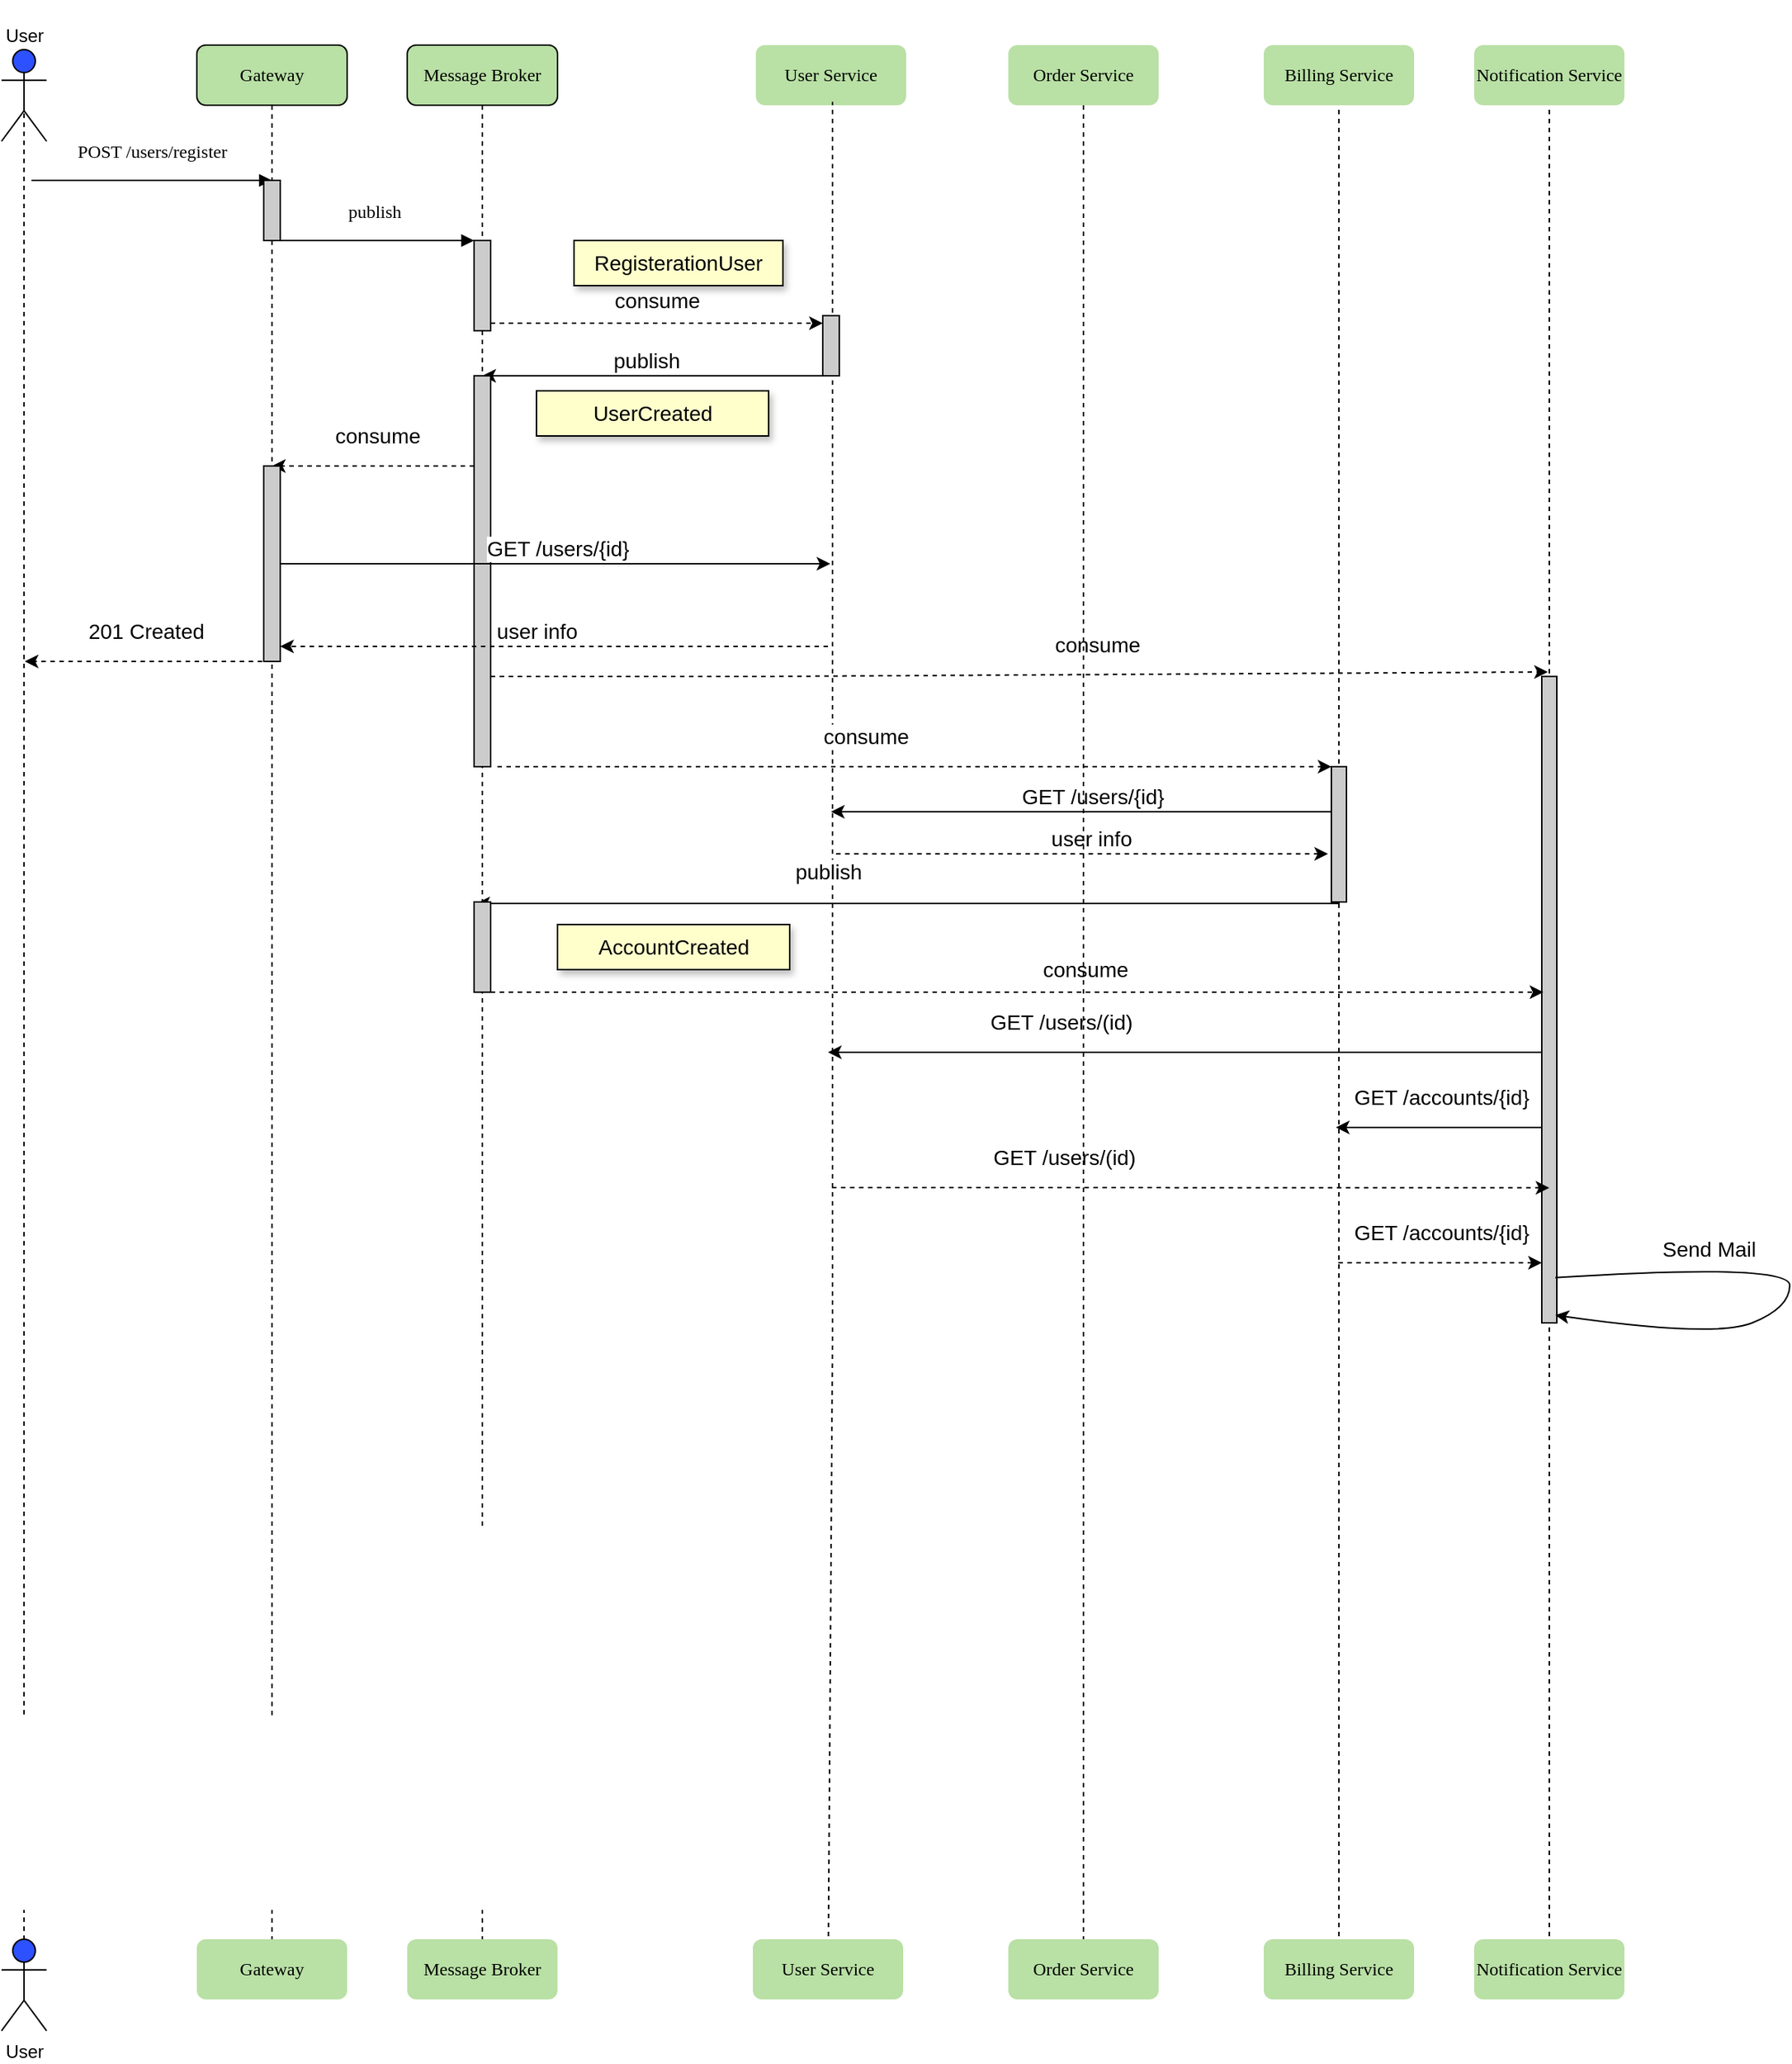 <mxfile version="14.6.13" type="device" pages="3"><diagram name="RegistarationUser" id="13e1069c-82ec-6db2-03f1-153e76fe0fe0"><mxGraphModel dx="1422" dy="832" grid="1" gridSize="10" guides="1" tooltips="1" connect="1" arrows="1" fold="1" page="1" pageScale="1" pageWidth="1100" pageHeight="850" background="#ffffff" math="0" shadow="0"><root><mxCell id="0"/><mxCell id="1" parent="0"/><mxCell id="2SGo871ynbZVCUoKekH2-67" style="edgeStyle=elbowEdgeStyle;rounded=0;sketch=0;orthogonalLoop=1;jettySize=auto;elbow=vertical;html=1;shadow=0;dashed=1;fontSize=14;endArrow=none;endFill=0;" parent="1" source="2SGo871ynbZVCUoKekH2-16" target="7baba1c4bc27f4b0-5" edge="1"><mxGeometry relative="1" as="geometry"><mxPoint x="1070" y="930" as="sourcePoint"/></mxGeometry></mxCell><mxCell id="7baba1c4bc27f4b0-3" value="User Service" style="shape=umlLifeline;perimeter=lifelinePerimeter;whiteSpace=wrap;html=1;container=1;collapsible=0;recursiveResize=0;outlineConnect=0;rounded=1;shadow=0;comic=0;labelBackgroundColor=none;strokeWidth=1;fontFamily=Verdana;fontSize=12;align=center;fillColor=#B9E0A5;strokeColor=none;" parent="1" vertex="1"><mxGeometry x="542" y="70" width="100" height="630" as="geometry"/></mxCell><mxCell id="7baba1c4bc27f4b0-4" value="Billing Service" style="shape=umlLifeline;perimeter=lifelinePerimeter;whiteSpace=wrap;html=1;container=1;collapsible=0;recursiveResize=0;outlineConnect=0;rounded=1;shadow=0;comic=0;labelBackgroundColor=none;strokeWidth=1;fontFamily=Verdana;fontSize=12;align=center;fillColor=#B9E0A5;strokeColor=none;" parent="1" vertex="1"><mxGeometry x="880" y="70" width="100" height="40" as="geometry"/></mxCell><mxCell id="7baba1c4bc27f4b0-5" value="Notification Service" style="shape=umlLifeline;perimeter=lifelinePerimeter;whiteSpace=wrap;html=1;container=1;collapsible=0;recursiveResize=0;outlineConnect=0;rounded=1;shadow=0;comic=0;labelBackgroundColor=none;strokeWidth=1;fontFamily=Verdana;fontSize=12;align=center;fillColor=#B9E0A5;strokeColor=none;" parent="1" vertex="1"><mxGeometry x="1020" y="70" width="100" height="40" as="geometry"/></mxCell><mxCell id="2SGo871ynbZVCUoKekH2-118" style="edgeStyle=elbowEdgeStyle;rounded=0;sketch=0;orthogonalLoop=1;jettySize=auto;elbow=vertical;html=1;shadow=0;fontSize=14;startArrow=none;startFill=0;endArrow=classic;endFill=1;" parent="1" source="7baba1c4bc27f4b0-19" edge="1"><mxGeometry relative="1" as="geometry"><mxPoint x="590" y="740" as="targetPoint"/><Array as="points"><mxPoint x="720" y="740"/></Array></mxGeometry></mxCell><mxCell id="2SGo871ynbZVCUoKekH2-120" value="GET /users/(id)" style="edgeLabel;html=1;align=center;verticalAlign=middle;resizable=0;points=[];fontSize=14;" parent="2SGo871ynbZVCUoKekH2-118" vertex="1" connectable="0"><mxGeometry x="0.242" y="1" relative="1" as="geometry"><mxPoint x="-25" y="-21" as="offset"/></mxGeometry></mxCell><mxCell id="2SGo871ynbZVCUoKekH2-119" style="edgeStyle=elbowEdgeStyle;rounded=0;sketch=0;orthogonalLoop=1;jettySize=auto;elbow=vertical;html=1;shadow=0;fontSize=14;startArrow=none;startFill=0;endArrow=classic;endFill=1;" parent="1" source="7baba1c4bc27f4b0-19" edge="1"><mxGeometry relative="1" as="geometry"><mxPoint x="928" y="790" as="targetPoint"/><Array as="points"><mxPoint x="998" y="790"/><mxPoint x="938" y="790"/></Array></mxGeometry></mxCell><mxCell id="2SGo871ynbZVCUoKekH2-121" value="GET /accounts/{id}" style="edgeLabel;html=1;align=center;verticalAlign=middle;resizable=0;points=[];fontSize=14;" parent="2SGo871ynbZVCUoKekH2-119" vertex="1" connectable="0"><mxGeometry x="0.27" relative="1" as="geometry"><mxPoint x="20" y="-20" as="offset"/></mxGeometry></mxCell><mxCell id="7baba1c4bc27f4b0-19" value="" style="html=1;points=[];perimeter=orthogonalPerimeter;rounded=0;shadow=0;comic=0;labelBackgroundColor=none;strokeWidth=1;fontFamily=Verdana;fontSize=12;align=center;fillColor=#CCCCCC;" parent="1" vertex="1"><mxGeometry x="1065" y="490" width="10" height="430" as="geometry"/></mxCell><mxCell id="2SGo871ynbZVCUoKekH2-10" value="" style="group" parent="1" vertex="1" connectable="0"><mxGeometry x="40" y="40" width="30" height="650" as="geometry"/></mxCell><mxCell id="2SGo871ynbZVCUoKekH2-1" value="User" style="shape=umlActor;verticalLabelPosition=top;verticalAlign=bottom;html=1;outlineConnect=0;fillColor=#2E51FF;labelPosition=center;align=center;" parent="2SGo871ynbZVCUoKekH2-10" vertex="1"><mxGeometry y="33.051" width="30" height="60.937" as="geometry"/></mxCell><mxCell id="2SGo871ynbZVCUoKekH2-63" style="edgeStyle=elbowEdgeStyle;rounded=0;sketch=0;orthogonalLoop=1;jettySize=auto;elbow=vertical;html=1;entryX=0.51;entryY=0.06;entryDx=0;entryDy=0;entryPerimeter=0;shadow=0;dashed=1;fontSize=14;endArrow=none;endFill=0;" parent="1" source="2SGo871ynbZVCUoKekH2-13" target="7baba1c4bc27f4b0-3" edge="1"><mxGeometry relative="1" as="geometry"><mxPoint x="591.5" y="820" as="sourcePoint"/><Array as="points"><mxPoint x="593" y="930"/></Array></mxGeometry></mxCell><mxCell id="2SGo871ynbZVCUoKekH2-13" value="User Service" style="shape=umlLifeline;perimeter=lifelinePerimeter;whiteSpace=wrap;html=1;container=0;collapsible=0;recursiveResize=0;outlineConnect=0;rounded=1;shadow=0;comic=0;labelBackgroundColor=none;strokeWidth=1;fontFamily=Verdana;fontSize=12;align=center;fillColor=#B9E0A5;strokeColor=none;" parent="1" vertex="1"><mxGeometry x="540" y="1330" width="100" height="50" as="geometry"/></mxCell><mxCell id="2SGo871ynbZVCUoKekH2-65" style="edgeStyle=elbowEdgeStyle;rounded=0;sketch=0;orthogonalLoop=1;jettySize=auto;elbow=vertical;html=1;shadow=0;dashed=1;fontSize=14;endArrow=none;endFill=0;" parent="1" source="2SGo871ynbZVCUoKekH2-15" target="7baba1c4bc27f4b0-4" edge="1"><mxGeometry relative="1" as="geometry"><mxPoint x="930" y="930" as="sourcePoint"/><mxPoint x="950" y="220" as="targetPoint"/></mxGeometry></mxCell><mxCell id="2SGo871ynbZVCUoKekH2-15" value="Billing Service" style="shape=umlLifeline;perimeter=lifelinePerimeter;whiteSpace=wrap;html=1;container=0;collapsible=0;recursiveResize=0;outlineConnect=0;rounded=1;shadow=0;comic=0;labelBackgroundColor=none;strokeWidth=1;fontFamily=Verdana;fontSize=12;align=center;fillColor=#B9E0A5;strokeColor=none;" parent="1" vertex="1"><mxGeometry x="880" y="1330" width="100" height="50" as="geometry"/></mxCell><mxCell id="2SGo871ynbZVCUoKekH2-16" value="Notification Service" style="shape=umlLifeline;perimeter=lifelinePerimeter;whiteSpace=wrap;html=1;container=0;collapsible=0;recursiveResize=0;outlineConnect=0;rounded=1;shadow=0;comic=0;labelBackgroundColor=none;strokeWidth=1;fontFamily=Verdana;fontSize=12;align=center;fillColor=#B9E0A5;strokeColor=none;" parent="1" vertex="1"><mxGeometry x="1020" y="1330" width="100" height="50" as="geometry"/></mxCell><mxCell id="2SGo871ynbZVCUoKekH2-18" style="edgeStyle=elbowEdgeStyle;rounded=0;sketch=0;orthogonalLoop=1;jettySize=auto;elbow=vertical;html=1;exitX=0.5;exitY=0.5;exitDx=0;exitDy=0;exitPerimeter=0;shadow=0;endArrow=none;endFill=0;dashed=1;" parent="1" source="2SGo871ynbZVCUoKekH2-1" target="2SGo871ynbZVCUoKekH2-8" edge="1"><mxGeometry relative="1" as="geometry"><mxPoint x="55" y="680" as="targetPoint"/></mxGeometry></mxCell><mxCell id="2SGo871ynbZVCUoKekH2-24" style="edgeStyle=elbowEdgeStyle;rounded=0;sketch=0;orthogonalLoop=1;jettySize=auto;elbow=vertical;html=1;shadow=0;dashed=1;endArrow=none;endFill=0;" parent="1" source="2SGo871ynbZVCUoKekH2-20" target="2SGo871ynbZVCUoKekH2-22" edge="1"><mxGeometry relative="1" as="geometry"/></mxCell><mxCell id="2SGo871ynbZVCUoKekH2-20" value="Gateway" style="shape=umlLifeline;perimeter=lifelinePerimeter;whiteSpace=wrap;html=1;container=1;collapsible=0;recursiveResize=0;outlineConnect=0;rounded=1;shadow=0;comic=0;labelBackgroundColor=none;strokeWidth=1;fontFamily=Verdana;fontSize=12;align=center;fillColor=#B9E0A5;size=40;" parent="1" vertex="1"><mxGeometry x="170" y="70" width="100" height="40" as="geometry"/></mxCell><mxCell id="2SGo871ynbZVCUoKekH2-22" value="Gateway" style="shape=umlLifeline;perimeter=lifelinePerimeter;whiteSpace=wrap;html=1;container=0;collapsible=0;recursiveResize=0;outlineConnect=0;rounded=1;shadow=0;comic=0;labelBackgroundColor=none;strokeWidth=1;fontFamily=Verdana;fontSize=12;align=center;fillColor=#B9E0A5;strokeColor=none;" parent="1" vertex="1"><mxGeometry x="170" y="1330" width="100" height="50" as="geometry"/></mxCell><mxCell id="7baba1c4bc27f4b0-11" value="POST /users/register" style="html=1;verticalAlign=bottom;endArrow=block;labelBackgroundColor=none;fontFamily=Verdana;fontSize=12;edgeStyle=elbowEdgeStyle;elbow=vertical;" parent="1" edge="1"><mxGeometry y="10" relative="1" as="geometry"><mxPoint x="60" y="160" as="sourcePoint"/><mxPoint x="220" y="160" as="targetPoint"/><Array as="points"/><mxPoint as="offset"/></mxGeometry></mxCell><mxCell id="2SGo871ynbZVCUoKekH2-26" style="edgeStyle=elbowEdgeStyle;rounded=0;sketch=0;orthogonalLoop=1;jettySize=auto;elbow=vertical;html=1;shadow=0;dashed=1;endArrow=none;endFill=0;" parent="1" source="2SGo871ynbZVCUoKekH2-27" target="2SGo871ynbZVCUoKekH2-28" edge="1"><mxGeometry relative="1" as="geometry"/></mxCell><mxCell id="2SGo871ynbZVCUoKekH2-27" value="Message Broker" style="shape=umlLifeline;perimeter=lifelinePerimeter;whiteSpace=wrap;html=1;container=1;collapsible=0;recursiveResize=0;outlineConnect=0;rounded=1;shadow=0;comic=0;labelBackgroundColor=none;strokeWidth=1;fontFamily=Verdana;fontSize=12;align=center;fillColor=#B9E0A5;size=40;" parent="1" vertex="1"><mxGeometry x="310" y="70" width="100" height="40" as="geometry"/></mxCell><mxCell id="2SGo871ynbZVCUoKekH2-28" value="Message Broker" style="shape=umlLifeline;perimeter=lifelinePerimeter;whiteSpace=wrap;html=1;container=0;collapsible=0;recursiveResize=0;outlineConnect=0;rounded=1;shadow=0;comic=0;labelBackgroundColor=none;strokeWidth=1;fontFamily=Verdana;fontSize=12;align=center;fillColor=#B9E0A5;strokeColor=none;" parent="1" vertex="1"><mxGeometry x="310" y="1330" width="100" height="50" as="geometry"/></mxCell><mxCell id="2SGo871ynbZVCUoKekH2-51" style="edgeStyle=elbowEdgeStyle;rounded=0;sketch=0;orthogonalLoop=1;jettySize=auto;elbow=vertical;html=1;shadow=0;dashed=1;fontSize=14;endArrow=classic;endFill=1;" parent="1" source="2SGo871ynbZVCUoKekH2-29" target="2SGo871ynbZVCUoKekH2-32" edge="1"><mxGeometry relative="1" as="geometry"/></mxCell><mxCell id="2SGo871ynbZVCUoKekH2-53" value="consume" style="edgeLabel;html=1;align=center;verticalAlign=middle;resizable=0;points=[];fontSize=14;" parent="2SGo871ynbZVCUoKekH2-51" vertex="1" connectable="0"><mxGeometry x="0.292" y="-3" relative="1" as="geometry"><mxPoint x="-33" y="-18" as="offset"/></mxGeometry></mxCell><mxCell id="2SGo871ynbZVCUoKekH2-29" value="" style="html=1;points=[];perimeter=orthogonalPerimeter;rounded=0;shadow=0;comic=0;labelBackgroundColor=none;strokeWidth=1;fontFamily=Verdana;fontSize=12;align=center;fillColor=#CCCCCC;" parent="1" vertex="1"><mxGeometry x="354.5" y="200" width="11" height="60" as="geometry"/></mxCell><mxCell id="2SGo871ynbZVCUoKekH2-30" value="publish" style="html=1;verticalAlign=bottom;endArrow=block;labelBackgroundColor=none;fontFamily=Verdana;fontSize=12;edgeStyle=elbowEdgeStyle;elbow=vertical;" parent="1" target="2SGo871ynbZVCUoKekH2-29" edge="1"><mxGeometry y="10" relative="1" as="geometry"><mxPoint x="220" y="200" as="sourcePoint"/><mxPoint x="320" y="190" as="targetPoint"/><Array as="points"><mxPoint x="287" y="200"/></Array><mxPoint as="offset"/></mxGeometry></mxCell><mxCell id="2SGo871ynbZVCUoKekH2-35" style="edgeStyle=elbowEdgeStyle;rounded=0;sketch=0;orthogonalLoop=1;jettySize=auto;elbow=vertical;html=1;shadow=0;fontSize=14;endArrow=classic;endFill=1;" parent="1" source="2SGo871ynbZVCUoKekH2-32" edge="1"><mxGeometry relative="1" as="geometry"><mxPoint x="360" y="290" as="targetPoint"/><Array as="points"><mxPoint x="400" y="290"/></Array></mxGeometry></mxCell><mxCell id="2SGo871ynbZVCUoKekH2-36" value="publish" style="edgeLabel;html=1;align=center;verticalAlign=middle;resizable=0;points=[];fontSize=14;" parent="2SGo871ynbZVCUoKekH2-35" vertex="1" connectable="0"><mxGeometry x="0.036" y="1" relative="1" as="geometry"><mxPoint y="-11" as="offset"/></mxGeometry></mxCell><mxCell id="2SGo871ynbZVCUoKekH2-32" value="" style="html=1;points=[];perimeter=orthogonalPerimeter;rounded=0;shadow=0;comic=0;labelBackgroundColor=none;strokeWidth=1;fontFamily=Verdana;fontSize=12;align=center;fillColor=#CCCCCC;" parent="1" vertex="1"><mxGeometry x="586.5" y="250" width="11" height="40" as="geometry"/></mxCell><mxCell id="2SGo871ynbZVCUoKekH2-37" value="RegisterationUser" style="rounded=0;whiteSpace=wrap;html=1;shadow=1;fontSize=14;strokeColor=#000000;fillColor=#FFFFCC;" parent="1" vertex="1"><mxGeometry x="421" y="200" width="139" height="30" as="geometry"/></mxCell><mxCell id="2SGo871ynbZVCUoKekH2-38" value="UserCreated" style="rounded=0;whiteSpace=wrap;html=1;shadow=1;fontSize=14;strokeColor=#000000;fillColor=#FFFFCC;" parent="1" vertex="1"><mxGeometry x="396" y="300" width="154.5" height="30" as="geometry"/></mxCell><mxCell id="2SGo871ynbZVCUoKekH2-41" style="edgeStyle=elbowEdgeStyle;rounded=0;sketch=0;orthogonalLoop=1;jettySize=auto;elbow=vertical;html=1;shadow=0;fontSize=14;endArrow=classic;endFill=1;dashed=1;" parent="1" source="2SGo871ynbZVCUoKekH2-40" edge="1"><mxGeometry relative="1" as="geometry"><mxPoint x="220" y="350" as="targetPoint"/></mxGeometry></mxCell><mxCell id="2SGo871ynbZVCUoKekH2-43" value="consume" style="edgeLabel;html=1;align=center;verticalAlign=middle;resizable=0;points=[];fontSize=14;" parent="2SGo871ynbZVCUoKekH2-41" vertex="1" connectable="0"><mxGeometry x="0.286" y="2" relative="1" as="geometry"><mxPoint x="22" y="-22" as="offset"/></mxGeometry></mxCell><mxCell id="2SGo871ynbZVCUoKekH2-40" value="" style="html=1;points=[];perimeter=orthogonalPerimeter;rounded=0;shadow=0;comic=0;labelBackgroundColor=none;strokeWidth=1;fontFamily=Verdana;fontSize=12;align=center;fillColor=#CCCCCC;" parent="1" vertex="1"><mxGeometry x="354.5" y="290" width="11" height="260" as="geometry"/></mxCell><mxCell id="2SGo871ynbZVCUoKekH2-42" style="edgeStyle=elbowEdgeStyle;rounded=0;sketch=0;orthogonalLoop=1;jettySize=auto;elbow=vertical;html=1;shadow=0;fontSize=14;endArrow=classic;endFill=1;dashed=1;" parent="1" edge="1"><mxGeometry relative="1" as="geometry"><mxPoint x="55.5" y="480" as="targetPoint"/><mxPoint x="225.5" y="480" as="sourcePoint"/></mxGeometry></mxCell><mxCell id="2SGo871ynbZVCUoKekH2-44" value="201 Created" style="edgeLabel;html=1;align=center;verticalAlign=middle;resizable=0;points=[];fontSize=14;" parent="2SGo871ynbZVCUoKekH2-42" vertex="1" connectable="0"><mxGeometry x="0.282" y="1" relative="1" as="geometry"><mxPoint x="19" y="-21" as="offset"/></mxGeometry></mxCell><mxCell id="2SGo871ynbZVCUoKekH2-8" value="User" style="shape=umlActor;verticalLabelPosition=bottom;verticalAlign=top;html=1;outlineConnect=0;fillColor=#2E51FF;" parent="1" vertex="1"><mxGeometry x="40" y="1330.003" width="30" height="60.937" as="geometry"/></mxCell><mxCell id="2SGo871ynbZVCUoKekH2-76" value="" style="curved=1;endArrow=classic;html=1;shadow=0;fontSize=14;entryX=0.9;entryY=0.988;entryDx=0;entryDy=0;entryPerimeter=0;exitX=0.9;exitY=0.93;exitDx=0;exitDy=0;exitPerimeter=0;" parent="1" source="7baba1c4bc27f4b0-19" target="7baba1c4bc27f4b0-19" edge="1"><mxGeometry width="50" height="50" relative="1" as="geometry"><mxPoint x="932" y="710" as="sourcePoint"/><mxPoint x="572" y="400" as="targetPoint"/><Array as="points"><mxPoint x="1230" y="880"/><mxPoint x="1230" y="910"/><mxPoint x="1180" y="930"/></Array></mxGeometry></mxCell><mxCell id="2SGo871ynbZVCUoKekH2-77" value="Send Mail" style="edgeLabel;html=1;align=center;verticalAlign=middle;resizable=0;points=[];fontSize=14;" parent="2SGo871ynbZVCUoKekH2-76" vertex="1" connectable="0"><mxGeometry x="-0.465" y="-5" relative="1" as="geometry"><mxPoint x="9" y="-18" as="offset"/></mxGeometry></mxCell><mxCell id="2SGo871ynbZVCUoKekH2-78" value="" style="html=1;points=[];perimeter=orthogonalPerimeter;rounded=0;shadow=0;comic=0;labelBackgroundColor=none;strokeWidth=1;fontFamily=Verdana;fontSize=12;align=center;fillColor=#CCCCCC;" parent="1" vertex="1"><mxGeometry x="214.5" y="160" width="11" height="40" as="geometry"/></mxCell><mxCell id="2SGo871ynbZVCUoKekH2-90" style="edgeStyle=elbowEdgeStyle;rounded=0;sketch=0;orthogonalLoop=1;jettySize=auto;elbow=vertical;html=1;shadow=0;fontSize=14;endArrow=classic;endFill=1;" parent="1" source="2SGo871ynbZVCUoKekH2-79" target="7baba1c4bc27f4b0-3" edge="1"><mxGeometry relative="1" as="geometry"/></mxCell><mxCell id="2SGo871ynbZVCUoKekH2-91" value="GET /users/{id}" style="edgeLabel;html=1;align=center;verticalAlign=middle;resizable=0;points=[];fontSize=14;" parent="2SGo871ynbZVCUoKekH2-90" vertex="1" connectable="0"><mxGeometry x="0.014" y="-1" relative="1" as="geometry"><mxPoint x="-1" y="-11" as="offset"/></mxGeometry></mxCell><mxCell id="2SGo871ynbZVCUoKekH2-79" value="" style="html=1;points=[];perimeter=orthogonalPerimeter;rounded=0;shadow=0;comic=0;labelBackgroundColor=none;strokeWidth=1;fontFamily=Verdana;fontSize=12;align=center;fillColor=#CCCCCC;" parent="1" vertex="1"><mxGeometry x="214.5" y="350" width="11" height="130" as="geometry"/></mxCell><mxCell id="2SGo871ynbZVCUoKekH2-94" value="" style="endArrow=classic;html=1;shadow=0;fontSize=14;dashed=1;" parent="1" target="2SGo871ynbZVCUoKekH2-79" edge="1"><mxGeometry width="50" height="50" relative="1" as="geometry"><mxPoint x="590" y="470" as="sourcePoint"/><mxPoint x="570" y="410" as="targetPoint"/><Array as="points"><mxPoint x="430" y="470"/></Array></mxGeometry></mxCell><mxCell id="2SGo871ynbZVCUoKekH2-95" value="user info" style="edgeLabel;html=1;align=center;verticalAlign=middle;resizable=0;points=[];fontSize=14;" parent="2SGo871ynbZVCUoKekH2-94" vertex="1" connectable="0"><mxGeometry x="-0.051" y="1" relative="1" as="geometry"><mxPoint x="-21" y="-11" as="offset"/></mxGeometry></mxCell><mxCell id="2SGo871ynbZVCUoKekH2-102" style="edgeStyle=elbowEdgeStyle;rounded=0;sketch=0;orthogonalLoop=1;jettySize=auto;elbow=vertical;html=1;entryX=0.136;entryY=0.025;entryDx=0;entryDy=0;entryPerimeter=0;shadow=0;fontSize=14;endArrow=classic;endFill=1;" parent="1" source="7baba1c4bc27f4b0-16" target="2SGo871ynbZVCUoKekH2-101" edge="1"><mxGeometry relative="1" as="geometry"><Array as="points"><mxPoint x="541" y="641"/></Array></mxGeometry></mxCell><mxCell id="2SGo871ynbZVCUoKekH2-103" value="publish" style="edgeLabel;html=1;align=center;verticalAlign=middle;resizable=0;points=[];fontSize=14;" parent="2SGo871ynbZVCUoKekH2-102" vertex="1" connectable="0"><mxGeometry x="0.197" y="-1" relative="1" as="geometry"><mxPoint x="3" y="-20" as="offset"/></mxGeometry></mxCell><mxCell id="2SGo871ynbZVCUoKekH2-114" style="edgeStyle=elbowEdgeStyle;rounded=0;sketch=0;orthogonalLoop=1;jettySize=auto;elbow=vertical;html=1;shadow=0;fontSize=14;startArrow=none;startFill=0;endArrow=classic;endFill=1;" parent="1" source="7baba1c4bc27f4b0-16" target="7baba1c4bc27f4b0-3" edge="1"><mxGeometry relative="1" as="geometry"><Array as="points"><mxPoint x="650" y="580"/></Array></mxGeometry></mxCell><mxCell id="2SGo871ynbZVCUoKekH2-115" value="GET /users/{id}" style="edgeLabel;html=1;align=center;verticalAlign=middle;resizable=0;points=[];fontSize=14;" parent="2SGo871ynbZVCUoKekH2-114" vertex="1" connectable="0"><mxGeometry x="-0.041" y="3" relative="1" as="geometry"><mxPoint y="-13" as="offset"/></mxGeometry></mxCell><mxCell id="7baba1c4bc27f4b0-16" value="" style="html=1;points=[];perimeter=orthogonalPerimeter;rounded=0;shadow=0;comic=0;labelBackgroundColor=none;strokeWidth=1;fontFamily=Verdana;fontSize=12;align=center;fillColor=#CCCCCC;" parent="1" vertex="1"><mxGeometry x="925" y="550" width="10" height="90" as="geometry"/></mxCell><mxCell id="2SGo871ynbZVCUoKekH2-122" style="edgeStyle=elbowEdgeStyle;rounded=0;sketch=0;orthogonalLoop=1;jettySize=auto;elbow=vertical;html=1;shadow=0;fontSize=14;startArrow=none;startFill=0;endArrow=classic;endFill=1;dashed=1;entryX=0.1;entryY=0.488;entryDx=0;entryDy=0;entryPerimeter=0;" parent="1" source="2SGo871ynbZVCUoKekH2-101" target="7baba1c4bc27f4b0-19" edge="1"><mxGeometry relative="1" as="geometry"><mxPoint x="860" y="700" as="targetPoint"/></mxGeometry></mxCell><mxCell id="2SGo871ynbZVCUoKekH2-127" value="consume" style="edgeLabel;html=1;align=center;verticalAlign=middle;resizable=0;points=[];fontSize=14;" parent="2SGo871ynbZVCUoKekH2-122" vertex="1" connectable="0"><mxGeometry x="0.078" y="-3" relative="1" as="geometry"><mxPoint x="18" y="-18" as="offset"/></mxGeometry></mxCell><mxCell id="2SGo871ynbZVCUoKekH2-101" value="" style="html=1;points=[];perimeter=orthogonalPerimeter;rounded=0;shadow=0;comic=0;labelBackgroundColor=none;strokeWidth=1;fontFamily=Verdana;fontSize=12;align=center;fillColor=#CCCCCC;" parent="1" vertex="1"><mxGeometry x="354.5" y="640" width="11" height="60" as="geometry"/></mxCell><mxCell id="2SGo871ynbZVCUoKekH2-107" value="" style="endArrow=classic;dashed=1;html=1;shadow=0;fontSize=14;entryX=0;entryY=0;entryDx=0;entryDy=0;entryPerimeter=0;startArrow=none;startFill=0;endFill=1;" parent="1" target="7baba1c4bc27f4b0-16" edge="1"><mxGeometry width="50" height="50" relative="1" as="geometry"><mxPoint x="370" y="550" as="sourcePoint"/><mxPoint x="570" y="410" as="targetPoint"/></mxGeometry></mxCell><mxCell id="2SGo871ynbZVCUoKekH2-110" value="consume" style="edgeLabel;html=1;align=center;verticalAlign=middle;resizable=0;points=[];fontSize=14;" parent="2SGo871ynbZVCUoKekH2-107" vertex="1" connectable="0"><mxGeometry x="-0.244" y="-4" relative="1" as="geometry"><mxPoint x="35" y="-24" as="offset"/></mxGeometry></mxCell><mxCell id="2SGo871ynbZVCUoKekH2-108" value="" style="endArrow=classic;dashed=1;html=1;shadow=0;fontSize=14;startArrow=none;startFill=0;endFill=1;entryX=0.4;entryY=-0.007;entryDx=0;entryDy=0;entryPerimeter=0;" parent="1" target="7baba1c4bc27f4b0-19" edge="1"><mxGeometry width="50" height="50" relative="1" as="geometry"><mxPoint x="365.5" y="490" as="sourcePoint"/><mxPoint x="870" y="490" as="targetPoint"/><Array as="points"><mxPoint x="545.5" y="490"/></Array></mxGeometry></mxCell><mxCell id="2SGo871ynbZVCUoKekH2-109" value="consume" style="edgeLabel;html=1;align=center;verticalAlign=middle;resizable=0;points=[];fontSize=14;" parent="2SGo871ynbZVCUoKekH2-108" vertex="1" connectable="0"><mxGeometry x="0.144" relative="1" as="geometry"><mxPoint x="1" y="-20" as="offset"/></mxGeometry></mxCell><mxCell id="2SGo871ynbZVCUoKekH2-113" value="AccountCreated" style="rounded=0;whiteSpace=wrap;html=1;shadow=1;fontSize=14;strokeColor=#000000;fillColor=#FFFFCC;" parent="1" vertex="1"><mxGeometry x="410" y="655" width="154.5" height="30" as="geometry"/></mxCell><mxCell id="2SGo871ynbZVCUoKekH2-116" style="edgeStyle=elbowEdgeStyle;rounded=0;sketch=0;orthogonalLoop=1;jettySize=auto;elbow=vertical;html=1;shadow=0;fontSize=14;startArrow=classic;startFill=1;endArrow=none;endFill=0;dashed=1;exitX=-0.228;exitY=0.645;exitDx=0;exitDy=0;exitPerimeter=0;" parent="1" source="7baba1c4bc27f4b0-16" edge="1"><mxGeometry relative="1" as="geometry"><mxPoint x="920" y="608" as="sourcePoint"/><mxPoint x="592.5" y="608" as="targetPoint"/><Array as="points"><mxPoint x="651" y="608"/></Array></mxGeometry></mxCell><mxCell id="2SGo871ynbZVCUoKekH2-117" value="user info" style="edgeLabel;html=1;align=center;verticalAlign=middle;resizable=0;points=[];fontSize=14;" parent="2SGo871ynbZVCUoKekH2-116" vertex="1" connectable="0"><mxGeometry x="-0.041" y="3" relative="1" as="geometry"><mxPoint y="-13" as="offset"/></mxGeometry></mxCell><mxCell id="2SGo871ynbZVCUoKekH2-123" style="edgeStyle=elbowEdgeStyle;rounded=0;sketch=0;orthogonalLoop=1;jettySize=auto;elbow=vertical;html=1;shadow=0;fontSize=14;startArrow=classic;startFill=1;endArrow=none;endFill=0;dashed=1;exitX=0.5;exitY=0.791;exitDx=0;exitDy=0;exitPerimeter=0;" parent="1" source="7baba1c4bc27f4b0-19" edge="1"><mxGeometry relative="1" as="geometry"><mxPoint x="590" y="830" as="targetPoint"/><mxPoint x="867" y="830" as="sourcePoint"/><Array as="points"><mxPoint x="720" y="830"/></Array></mxGeometry></mxCell><mxCell id="2SGo871ynbZVCUoKekH2-124" value="GET /users/(id)" style="edgeLabel;html=1;align=center;verticalAlign=middle;resizable=0;points=[];fontSize=14;" parent="2SGo871ynbZVCUoKekH2-123" vertex="1" connectable="0"><mxGeometry x="0.242" y="1" relative="1" as="geometry"><mxPoint x="-25" y="-21" as="offset"/></mxGeometry></mxCell><mxCell id="2SGo871ynbZVCUoKekH2-125" style="edgeStyle=elbowEdgeStyle;rounded=0;sketch=0;orthogonalLoop=1;jettySize=auto;elbow=vertical;html=1;shadow=0;fontSize=14;startArrow=classic;startFill=1;endArrow=none;endFill=0;dashed=1;" parent="1" edge="1"><mxGeometry relative="1" as="geometry"><mxPoint x="928" y="880" as="targetPoint"/><mxPoint x="1065" y="880" as="sourcePoint"/><Array as="points"><mxPoint x="998" y="880"/><mxPoint x="938" y="880"/></Array></mxGeometry></mxCell><mxCell id="2SGo871ynbZVCUoKekH2-126" value="GET /accounts/{id}" style="edgeLabel;html=1;align=center;verticalAlign=middle;resizable=0;points=[];fontSize=14;" parent="2SGo871ynbZVCUoKekH2-125" vertex="1" connectable="0"><mxGeometry x="0.27" relative="1" as="geometry"><mxPoint x="20" y="-20" as="offset"/></mxGeometry></mxCell><mxCell id="KeC9iP5aUiPcQFWnsDzN-4" style="edgeStyle=orthogonalEdgeStyle;rounded=0;orthogonalLoop=1;jettySize=auto;html=1;dashed=1;fontSize=14;" parent="1" source="KeC9iP5aUiPcQFWnsDzN-1" target="KeC9iP5aUiPcQFWnsDzN-2" edge="1"><mxGeometry relative="1" as="geometry"><Array as="points"><mxPoint x="760" y="720"/></Array></mxGeometry></mxCell><mxCell id="KeC9iP5aUiPcQFWnsDzN-1" value="Order Service" style="shape=umlLifeline;perimeter=lifelinePerimeter;whiteSpace=wrap;html=1;container=1;collapsible=0;recursiveResize=0;outlineConnect=0;rounded=1;shadow=0;comic=0;labelBackgroundColor=none;strokeWidth=1;fontFamily=Verdana;fontSize=12;align=center;fillColor=#B9E0A5;strokeColor=none;" parent="1" vertex="1"><mxGeometry x="710" y="70" width="100" height="40" as="geometry"/></mxCell><mxCell id="KeC9iP5aUiPcQFWnsDzN-2" value="Order Service" style="shape=umlLifeline;perimeter=lifelinePerimeter;whiteSpace=wrap;html=1;container=1;collapsible=0;recursiveResize=0;outlineConnect=0;rounded=1;shadow=0;comic=0;labelBackgroundColor=none;strokeWidth=1;fontFamily=Verdana;fontSize=12;align=center;fillColor=#B9E0A5;strokeColor=none;" parent="1" vertex="1"><mxGeometry x="710" y="1330" width="100" height="40" as="geometry"/></mxCell></root></mxGraphModel></diagram><diagram name="CreateOrder" id="Yu08-cOTCpHPrD1Y0rP5"><mxGraphModel dx="1422" dy="832" grid="1" gridSize="10" guides="1" tooltips="1" connect="1" arrows="1" fold="1" page="1" pageScale="1" pageWidth="1100" pageHeight="850" background="#ffffff" math="0" shadow="0"><root><mxCell id="SyfZrYpN4LKUxpjFwl-P-0"/><mxCell id="SyfZrYpN4LKUxpjFwl-P-1" parent="SyfZrYpN4LKUxpjFwl-P-0"/><mxCell id="_mnw-qHBZoOJIlYTcjWh-2" style="edgeStyle=orthogonalEdgeStyle;rounded=0;orthogonalLoop=1;jettySize=auto;html=1;fontSize=14;dashed=1;" parent="SyfZrYpN4LKUxpjFwl-P-1" source="_mnw-qHBZoOJIlYTcjWh-0" target="_mnw-qHBZoOJIlYTcjWh-1" edge="1"><mxGeometry relative="1" as="geometry"/></mxCell><mxCell id="SyfZrYpN4LKUxpjFwl-P-2" style="edgeStyle=elbowEdgeStyle;rounded=0;sketch=0;orthogonalLoop=1;jettySize=auto;elbow=vertical;html=1;shadow=0;dashed=1;fontSize=14;endArrow=none;endFill=0;" parent="SyfZrYpN4LKUxpjFwl-P-1" source="SyfZrYpN4LKUxpjFwl-P-17" target="SyfZrYpN4LKUxpjFwl-P-5" edge="1"><mxGeometry relative="1" as="geometry"><mxPoint x="1060" y="930" as="sourcePoint"/></mxGeometry></mxCell><mxCell id="SyfZrYpN4LKUxpjFwl-P-3" value="User Service" style="shape=umlLifeline;perimeter=lifelinePerimeter;whiteSpace=wrap;html=1;container=1;collapsible=0;recursiveResize=0;outlineConnect=0;rounded=1;shadow=0;comic=0;labelBackgroundColor=none;strokeWidth=1;fontFamily=Verdana;fontSize=12;align=center;fillColor=#B9E0A5;strokeColor=none;" parent="SyfZrYpN4LKUxpjFwl-P-1" vertex="1"><mxGeometry x="542" y="70" width="100" height="630" as="geometry"/></mxCell><mxCell id="SyfZrYpN4LKUxpjFwl-P-4" value="Billing Service" style="shape=umlLifeline;perimeter=lifelinePerimeter;whiteSpace=wrap;html=1;container=1;collapsible=0;recursiveResize=0;outlineConnect=0;rounded=1;shadow=0;comic=0;labelBackgroundColor=none;strokeWidth=1;fontFamily=Verdana;fontSize=12;align=center;fillColor=#B9E0A5;strokeColor=none;" parent="SyfZrYpN4LKUxpjFwl-P-1" vertex="1"><mxGeometry x="870" y="70" width="100" height="40" as="geometry"/></mxCell><mxCell id="SyfZrYpN4LKUxpjFwl-P-5" value="Notification Service" style="shape=umlLifeline;perimeter=lifelinePerimeter;whiteSpace=wrap;html=1;container=1;collapsible=0;recursiveResize=0;outlineConnect=0;rounded=1;shadow=0;comic=0;labelBackgroundColor=none;strokeWidth=1;fontFamily=Verdana;fontSize=12;align=center;fillColor=#B9E0A5;strokeColor=none;" parent="SyfZrYpN4LKUxpjFwl-P-1" vertex="1"><mxGeometry x="1010" y="70" width="100" height="40" as="geometry"/></mxCell><mxCell id="SyfZrYpN4LKUxpjFwl-P-10" value="" style="html=1;points=[];perimeter=orthogonalPerimeter;rounded=0;shadow=0;comic=0;labelBackgroundColor=none;strokeWidth=1;fontFamily=Verdana;fontSize=12;align=center;fillColor=#CCCCCC;" parent="SyfZrYpN4LKUxpjFwl-P-1" vertex="1"><mxGeometry x="1055" y="450" width="10" height="470" as="geometry"/></mxCell><mxCell id="SyfZrYpN4LKUxpjFwl-P-11" value="" style="group" parent="SyfZrYpN4LKUxpjFwl-P-1" vertex="1" connectable="0"><mxGeometry x="40" y="40" width="30" height="650" as="geometry"/></mxCell><mxCell id="SyfZrYpN4LKUxpjFwl-P-12" value="User" style="shape=umlActor;verticalLabelPosition=top;verticalAlign=bottom;html=1;outlineConnect=0;fillColor=#2E51FF;labelPosition=center;align=center;" parent="SyfZrYpN4LKUxpjFwl-P-11" vertex="1"><mxGeometry y="33.051" width="30" height="60.937" as="geometry"/></mxCell><mxCell id="SyfZrYpN4LKUxpjFwl-P-13" style="edgeStyle=elbowEdgeStyle;rounded=0;sketch=0;orthogonalLoop=1;jettySize=auto;elbow=vertical;html=1;entryX=0.51;entryY=0.06;entryDx=0;entryDy=0;entryPerimeter=0;shadow=0;dashed=1;fontSize=14;endArrow=none;endFill=0;" parent="SyfZrYpN4LKUxpjFwl-P-1" source="SyfZrYpN4LKUxpjFwl-P-14" target="SyfZrYpN4LKUxpjFwl-P-3" edge="1"><mxGeometry relative="1" as="geometry"><mxPoint x="591.5" y="820" as="sourcePoint"/><Array as="points"><mxPoint x="593" y="930"/></Array></mxGeometry></mxCell><mxCell id="SyfZrYpN4LKUxpjFwl-P-14" value="User Service" style="shape=umlLifeline;perimeter=lifelinePerimeter;whiteSpace=wrap;html=1;container=0;collapsible=0;recursiveResize=0;outlineConnect=0;rounded=1;shadow=0;comic=0;labelBackgroundColor=none;strokeWidth=1;fontFamily=Verdana;fontSize=12;align=center;fillColor=#B9E0A5;strokeColor=none;" parent="SyfZrYpN4LKUxpjFwl-P-1" vertex="1"><mxGeometry x="540" y="1040" width="100" height="50" as="geometry"/></mxCell><mxCell id="SyfZrYpN4LKUxpjFwl-P-15" style="edgeStyle=elbowEdgeStyle;rounded=0;sketch=0;orthogonalLoop=1;jettySize=auto;elbow=vertical;html=1;shadow=0;dashed=1;fontSize=14;endArrow=none;endFill=0;" parent="SyfZrYpN4LKUxpjFwl-P-1" source="SyfZrYpN4LKUxpjFwl-P-16" target="SyfZrYpN4LKUxpjFwl-P-4" edge="1"><mxGeometry relative="1" as="geometry"><mxPoint x="920" y="930" as="sourcePoint"/><mxPoint x="940" y="220" as="targetPoint"/></mxGeometry></mxCell><mxCell id="SyfZrYpN4LKUxpjFwl-P-16" value="Billing Service" style="shape=umlLifeline;perimeter=lifelinePerimeter;whiteSpace=wrap;html=1;container=0;collapsible=0;recursiveResize=0;outlineConnect=0;rounded=1;shadow=0;comic=0;labelBackgroundColor=none;strokeWidth=1;fontFamily=Verdana;fontSize=12;align=center;fillColor=#B9E0A5;strokeColor=none;" parent="SyfZrYpN4LKUxpjFwl-P-1" vertex="1"><mxGeometry x="870" y="1040" width="100" height="50" as="geometry"/></mxCell><mxCell id="SyfZrYpN4LKUxpjFwl-P-17" value="Notification Service" style="shape=umlLifeline;perimeter=lifelinePerimeter;whiteSpace=wrap;html=1;container=0;collapsible=0;recursiveResize=0;outlineConnect=0;rounded=1;shadow=0;comic=0;labelBackgroundColor=none;strokeWidth=1;fontFamily=Verdana;fontSize=12;align=center;fillColor=#B9E0A5;strokeColor=none;" parent="SyfZrYpN4LKUxpjFwl-P-1" vertex="1"><mxGeometry x="1010" y="1040" width="100" height="50" as="geometry"/></mxCell><mxCell id="SyfZrYpN4LKUxpjFwl-P-18" style="edgeStyle=elbowEdgeStyle;rounded=0;sketch=0;orthogonalLoop=1;jettySize=auto;elbow=vertical;html=1;exitX=0.5;exitY=0.5;exitDx=0;exitDy=0;exitPerimeter=0;shadow=0;endArrow=none;endFill=0;dashed=1;" parent="SyfZrYpN4LKUxpjFwl-P-1" source="SyfZrYpN4LKUxpjFwl-P-12" target="SyfZrYpN4LKUxpjFwl-P-40" edge="1"><mxGeometry relative="1" as="geometry"><mxPoint x="55" y="680" as="targetPoint"/></mxGeometry></mxCell><mxCell id="SyfZrYpN4LKUxpjFwl-P-19" style="edgeStyle=elbowEdgeStyle;rounded=0;sketch=0;orthogonalLoop=1;jettySize=auto;elbow=vertical;html=1;shadow=0;dashed=1;endArrow=none;endFill=0;" parent="SyfZrYpN4LKUxpjFwl-P-1" source="SyfZrYpN4LKUxpjFwl-P-20" target="SyfZrYpN4LKUxpjFwl-P-21" edge="1"><mxGeometry relative="1" as="geometry"/></mxCell><mxCell id="SyfZrYpN4LKUxpjFwl-P-20" value="Gateway" style="shape=umlLifeline;perimeter=lifelinePerimeter;whiteSpace=wrap;html=1;container=1;collapsible=0;recursiveResize=0;outlineConnect=0;rounded=1;shadow=0;comic=0;labelBackgroundColor=none;strokeWidth=1;fontFamily=Verdana;fontSize=12;align=center;fillColor=#B9E0A5;size=40;" parent="SyfZrYpN4LKUxpjFwl-P-1" vertex="1"><mxGeometry x="170" y="70" width="100" height="40" as="geometry"/></mxCell><mxCell id="SyfZrYpN4LKUxpjFwl-P-21" value="Gateway" style="shape=umlLifeline;perimeter=lifelinePerimeter;whiteSpace=wrap;html=1;container=0;collapsible=0;recursiveResize=0;outlineConnect=0;rounded=1;shadow=0;comic=0;labelBackgroundColor=none;strokeWidth=1;fontFamily=Verdana;fontSize=12;align=center;fillColor=#B9E0A5;strokeColor=none;" parent="SyfZrYpN4LKUxpjFwl-P-1" vertex="1"><mxGeometry x="170" y="1040" width="100" height="50" as="geometry"/></mxCell><mxCell id="SyfZrYpN4LKUxpjFwl-P-22" value="POST /orders" style="html=1;verticalAlign=bottom;endArrow=block;labelBackgroundColor=none;fontFamily=Verdana;fontSize=12;edgeStyle=elbowEdgeStyle;elbow=vertical;" parent="SyfZrYpN4LKUxpjFwl-P-1" edge="1"><mxGeometry y="10" relative="1" as="geometry"><mxPoint x="60" y="160" as="sourcePoint"/><mxPoint x="220" y="160" as="targetPoint"/><Array as="points"/><mxPoint as="offset"/></mxGeometry></mxCell><mxCell id="SyfZrYpN4LKUxpjFwl-P-23" style="edgeStyle=elbowEdgeStyle;rounded=0;sketch=0;orthogonalLoop=1;jettySize=auto;elbow=vertical;html=1;shadow=0;dashed=1;endArrow=none;endFill=0;" parent="SyfZrYpN4LKUxpjFwl-P-1" source="SyfZrYpN4LKUxpjFwl-P-24" target="SyfZrYpN4LKUxpjFwl-P-25" edge="1"><mxGeometry relative="1" as="geometry"/></mxCell><mxCell id="SyfZrYpN4LKUxpjFwl-P-24" value="Message Broker" style="shape=umlLifeline;perimeter=lifelinePerimeter;whiteSpace=wrap;html=1;container=1;collapsible=0;recursiveResize=0;outlineConnect=0;rounded=1;shadow=0;comic=0;labelBackgroundColor=none;strokeWidth=1;fontFamily=Verdana;fontSize=12;align=center;fillColor=#B9E0A5;size=40;" parent="SyfZrYpN4LKUxpjFwl-P-1" vertex="1"><mxGeometry x="310" y="70" width="100" height="40" as="geometry"/></mxCell><mxCell id="SyfZrYpN4LKUxpjFwl-P-25" value="Message Broker" style="shape=umlLifeline;perimeter=lifelinePerimeter;whiteSpace=wrap;html=1;container=0;collapsible=0;recursiveResize=0;outlineConnect=0;rounded=1;shadow=0;comic=0;labelBackgroundColor=none;strokeWidth=1;fontFamily=Verdana;fontSize=12;align=center;fillColor=#B9E0A5;strokeColor=none;" parent="SyfZrYpN4LKUxpjFwl-P-1" vertex="1"><mxGeometry x="310" y="1040" width="100" height="50" as="geometry"/></mxCell><mxCell id="SyfZrYpN4LKUxpjFwl-P-26" style="edgeStyle=elbowEdgeStyle;rounded=0;sketch=0;orthogonalLoop=1;jettySize=auto;elbow=vertical;html=1;shadow=0;dashed=1;fontSize=14;endArrow=classic;endFill=1;" parent="SyfZrYpN4LKUxpjFwl-P-1" source="SyfZrYpN4LKUxpjFwl-P-28" target="SyfZrYpN4LKUxpjFwl-P-32" edge="1"><mxGeometry relative="1" as="geometry"/></mxCell><mxCell id="SyfZrYpN4LKUxpjFwl-P-27" value="consume" style="edgeLabel;html=1;align=center;verticalAlign=middle;resizable=0;points=[];fontSize=14;" parent="SyfZrYpN4LKUxpjFwl-P-26" vertex="1" connectable="0"><mxGeometry x="0.292" y="-3" relative="1" as="geometry"><mxPoint x="-33" y="-18" as="offset"/></mxGeometry></mxCell><mxCell id="cWK_Dy-MGuggyiOfCDId-0" style="edgeStyle=orthogonalEdgeStyle;rounded=0;orthogonalLoop=1;jettySize=auto;html=1;dashed=1;fontSize=14;startArrow=none;startFill=0;endArrow=classic;endFill=1;" edge="1" parent="SyfZrYpN4LKUxpjFwl-P-1" source="SyfZrYpN4LKUxpjFwl-P-28"><mxGeometry relative="1" as="geometry"><mxPoint x="1060" y="230" as="targetPoint"/></mxGeometry></mxCell><mxCell id="cWK_Dy-MGuggyiOfCDId-1" value="consume" style="edgeLabel;html=1;align=center;verticalAlign=middle;resizable=0;points=[];fontSize=14;" vertex="1" connectable="0" parent="cWK_Dy-MGuggyiOfCDId-0"><mxGeometry x="-0.08" y="3" relative="1" as="geometry"><mxPoint as="offset"/></mxGeometry></mxCell><mxCell id="SyfZrYpN4LKUxpjFwl-P-28" value="" style="html=1;points=[];perimeter=orthogonalPerimeter;rounded=0;shadow=0;comic=0;labelBackgroundColor=none;strokeWidth=1;fontFamily=Verdana;fontSize=12;align=center;fillColor=#CCCCCC;" parent="SyfZrYpN4LKUxpjFwl-P-1" vertex="1"><mxGeometry x="354.5" y="200" width="11" height="60" as="geometry"/></mxCell><mxCell id="SyfZrYpN4LKUxpjFwl-P-29" value="publish" style="html=1;verticalAlign=bottom;endArrow=block;labelBackgroundColor=none;fontFamily=Verdana;fontSize=12;edgeStyle=elbowEdgeStyle;elbow=vertical;" parent="SyfZrYpN4LKUxpjFwl-P-1" target="SyfZrYpN4LKUxpjFwl-P-28" edge="1"><mxGeometry y="10" relative="1" as="geometry"><mxPoint x="220" y="200" as="sourcePoint"/><mxPoint x="320" y="190" as="targetPoint"/><Array as="points"><mxPoint x="287" y="200"/></Array><mxPoint as="offset"/></mxGeometry></mxCell><mxCell id="SyfZrYpN4LKUxpjFwl-P-30" style="edgeStyle=elbowEdgeStyle;rounded=0;sketch=0;orthogonalLoop=1;jettySize=auto;elbow=vertical;html=1;shadow=0;fontSize=14;endArrow=classic;endFill=1;" parent="SyfZrYpN4LKUxpjFwl-P-1" source="SyfZrYpN4LKUxpjFwl-P-32" edge="1"><mxGeometry relative="1" as="geometry"><mxPoint x="360" y="290" as="targetPoint"/><Array as="points"><mxPoint x="400" y="290"/></Array></mxGeometry></mxCell><mxCell id="SyfZrYpN4LKUxpjFwl-P-31" value="publish" style="edgeLabel;html=1;align=center;verticalAlign=middle;resizable=0;points=[];fontSize=14;" parent="SyfZrYpN4LKUxpjFwl-P-30" vertex="1" connectable="0"><mxGeometry x="0.036" y="1" relative="1" as="geometry"><mxPoint y="-11" as="offset"/></mxGeometry></mxCell><mxCell id="SyfZrYpN4LKUxpjFwl-P-32" value="" style="html=1;points=[];perimeter=orthogonalPerimeter;rounded=0;shadow=0;comic=0;labelBackgroundColor=none;strokeWidth=1;fontFamily=Verdana;fontSize=12;align=center;fillColor=#CCCCCC;" parent="SyfZrYpN4LKUxpjFwl-P-1" vertex="1"><mxGeometry x="764.5" y="250" width="11" height="250" as="geometry"/></mxCell><mxCell id="SyfZrYpN4LKUxpjFwl-P-33" value="CreateOrder" style="rounded=0;whiteSpace=wrap;html=1;shadow=1;fontSize=14;strokeColor=#000000;fillColor=#FFFFCC;" parent="SyfZrYpN4LKUxpjFwl-P-1" vertex="1"><mxGeometry x="403.75" y="190" width="139" height="30" as="geometry"/></mxCell><mxCell id="SyfZrYpN4LKUxpjFwl-P-34" value="SpendMoney" style="rounded=0;whiteSpace=wrap;html=1;shadow=1;fontSize=14;strokeColor=#000000;fillColor=#FFFFCC;" parent="SyfZrYpN4LKUxpjFwl-P-1" vertex="1"><mxGeometry x="396" y="300" width="154.5" height="30" as="geometry"/></mxCell><mxCell id="SyfZrYpN4LKUxpjFwl-P-37" value="" style="html=1;points=[];perimeter=orthogonalPerimeter;rounded=0;shadow=0;comic=0;labelBackgroundColor=none;strokeWidth=1;fontFamily=Verdana;fontSize=12;align=center;fillColor=#CCCCCC;" parent="SyfZrYpN4LKUxpjFwl-P-1" vertex="1"><mxGeometry x="354.5" y="290" width="11" height="90" as="geometry"/></mxCell><mxCell id="SyfZrYpN4LKUxpjFwl-P-40" value="User" style="shape=umlActor;verticalLabelPosition=bottom;verticalAlign=top;html=1;outlineConnect=0;fillColor=#2E51FF;" parent="SyfZrYpN4LKUxpjFwl-P-1" vertex="1"><mxGeometry x="40" y="1040.003" width="30" height="60.937" as="geometry"/></mxCell><mxCell id="SyfZrYpN4LKUxpjFwl-P-41" value="" style="curved=1;endArrow=classic;html=1;shadow=0;fontSize=14;entryX=0.9;entryY=0.988;entryDx=0;entryDy=0;entryPerimeter=0;exitX=0.9;exitY=0.93;exitDx=0;exitDy=0;exitPerimeter=0;" parent="SyfZrYpN4LKUxpjFwl-P-1" source="SyfZrYpN4LKUxpjFwl-P-10" target="SyfZrYpN4LKUxpjFwl-P-10" edge="1"><mxGeometry width="50" height="50" relative="1" as="geometry"><mxPoint x="1120" y="710" as="sourcePoint"/><mxPoint x="760" y="400" as="targetPoint"/><Array as="points"><mxPoint x="1118" y="880"/><mxPoint x="1188" y="900"/></Array></mxGeometry></mxCell><mxCell id="SyfZrYpN4LKUxpjFwl-P-42" value="Send Mail" style="edgeLabel;html=1;align=center;verticalAlign=middle;resizable=0;points=[];fontSize=14;" parent="SyfZrYpN4LKUxpjFwl-P-41" vertex="1" connectable="0"><mxGeometry x="-0.465" y="-5" relative="1" as="geometry"><mxPoint x="9" y="-18" as="offset"/></mxGeometry></mxCell><mxCell id="SyfZrYpN4LKUxpjFwl-P-43" value="" style="html=1;points=[];perimeter=orthogonalPerimeter;rounded=0;shadow=0;comic=0;labelBackgroundColor=none;strokeWidth=1;fontFamily=Verdana;fontSize=12;align=center;fillColor=#CCCCCC;" parent="SyfZrYpN4LKUxpjFwl-P-1" vertex="1"><mxGeometry x="214.5" y="160" width="11" height="40" as="geometry"/></mxCell><mxCell id="NNf3d3WovqDLeldf1Zvc-0" style="edgeStyle=orthogonalEdgeStyle;rounded=0;orthogonalLoop=1;jettySize=auto;html=1;fontSize=14;" parent="SyfZrYpN4LKUxpjFwl-P-1" source="SyfZrYpN4LKUxpjFwl-P-53" edge="1"><mxGeometry relative="1" as="geometry"><mxPoint x="770" y="425" as="targetPoint"/><Array as="points"><mxPoint x="870" y="425"/><mxPoint x="870" y="425"/></Array></mxGeometry></mxCell><mxCell id="NNf3d3WovqDLeldf1Zvc-3" value="GET /orders/{id}" style="edgeLabel;html=1;align=center;verticalAlign=middle;resizable=0;points=[];fontSize=14;" parent="NNf3d3WovqDLeldf1Zvc-0" vertex="1" connectable="0"><mxGeometry x="0.255" relative="1" as="geometry"><mxPoint x="16" y="-15" as="offset"/></mxGeometry></mxCell><mxCell id="NNf3d3WovqDLeldf1Zvc-2" style="edgeStyle=orthogonalEdgeStyle;rounded=0;orthogonalLoop=1;jettySize=auto;html=1;fontSize=14;" parent="SyfZrYpN4LKUxpjFwl-P-1" source="SyfZrYpN4LKUxpjFwl-P-53" edge="1"><mxGeometry relative="1" as="geometry"><mxPoint x="360" y="520" as="targetPoint"/><Array as="points"><mxPoint x="920" y="520"/></Array></mxGeometry></mxCell><mxCell id="NNf3d3WovqDLeldf1Zvc-6" value="publish" style="edgeLabel;html=1;align=center;verticalAlign=middle;resizable=0;points=[];fontSize=14;" parent="NNf3d3WovqDLeldf1Zvc-2" vertex="1" connectable="0"><mxGeometry x="0.255" y="2" relative="1" as="geometry"><mxPoint x="73" y="-12" as="offset"/></mxGeometry></mxCell><mxCell id="SyfZrYpN4LKUxpjFwl-P-53" value="" style="html=1;points=[];perimeter=orthogonalPerimeter;rounded=0;shadow=0;comic=0;labelBackgroundColor=none;strokeWidth=1;fontFamily=Verdana;fontSize=12;align=center;fillColor=#CCCCCC;" parent="SyfZrYpN4LKUxpjFwl-P-1" vertex="1"><mxGeometry x="915" y="380" width="10" height="140" as="geometry"/></mxCell><mxCell id="SyfZrYpN4LKUxpjFwl-P-54" style="edgeStyle=elbowEdgeStyle;rounded=0;sketch=0;orthogonalLoop=1;jettySize=auto;elbow=vertical;html=1;shadow=0;fontSize=14;startArrow=none;startFill=0;endArrow=classic;endFill=1;dashed=1;" parent="SyfZrYpN4LKUxpjFwl-P-1" source="SyfZrYpN4LKUxpjFwl-P-56" edge="1"><mxGeometry relative="1" as="geometry"><mxPoint x="1053" y="580" as="targetPoint"/><Array as="points"><mxPoint x="710" y="580"/></Array></mxGeometry></mxCell><mxCell id="SyfZrYpN4LKUxpjFwl-P-55" value="consume" style="edgeLabel;html=1;align=center;verticalAlign=middle;resizable=0;points=[];fontSize=14;" parent="SyfZrYpN4LKUxpjFwl-P-54" vertex="1" connectable="0"><mxGeometry x="0.078" y="-3" relative="1" as="geometry"><mxPoint x="18" y="-18" as="offset"/></mxGeometry></mxCell><mxCell id="SyfZrYpN4LKUxpjFwl-P-56" value="" style="html=1;points=[];perimeter=orthogonalPerimeter;rounded=0;shadow=0;comic=0;labelBackgroundColor=none;strokeWidth=1;fontFamily=Verdana;fontSize=12;align=center;fillColor=#CCCCCC;" parent="SyfZrYpN4LKUxpjFwl-P-1" vertex="1"><mxGeometry x="354.5" y="520" width="11" height="140" as="geometry"/></mxCell><mxCell id="SyfZrYpN4LKUxpjFwl-P-57" value="" style="endArrow=classic;dashed=1;html=1;shadow=0;fontSize=14;entryX=0;entryY=0;entryDx=0;entryDy=0;entryPerimeter=0;startArrow=none;startFill=0;endFill=1;exitX=0.591;exitY=1.022;exitDx=0;exitDy=0;exitPerimeter=0;" parent="SyfZrYpN4LKUxpjFwl-P-1" source="SyfZrYpN4LKUxpjFwl-P-37" target="SyfZrYpN4LKUxpjFwl-P-53" edge="1"><mxGeometry width="50" height="50" relative="1" as="geometry"><mxPoint x="370" y="550" as="sourcePoint"/><mxPoint x="570" y="410" as="targetPoint"/></mxGeometry></mxCell><mxCell id="SyfZrYpN4LKUxpjFwl-P-58" value="consume" style="edgeLabel;html=1;align=center;verticalAlign=middle;resizable=0;points=[];fontSize=14;" parent="SyfZrYpN4LKUxpjFwl-P-57" vertex="1" connectable="0"><mxGeometry x="-0.244" y="-4" relative="1" as="geometry"><mxPoint x="35" y="-24" as="offset"/></mxGeometry></mxCell><mxCell id="_mnw-qHBZoOJIlYTcjWh-0" value="Order Service" style="shape=umlLifeline;perimeter=lifelinePerimeter;whiteSpace=wrap;html=1;container=1;collapsible=0;recursiveResize=0;outlineConnect=0;rounded=1;shadow=0;comic=0;labelBackgroundColor=none;strokeWidth=1;fontFamily=Verdana;fontSize=12;align=center;fillColor=#B9E0A5;strokeColor=none;" parent="SyfZrYpN4LKUxpjFwl-P-1" vertex="1"><mxGeometry x="720" y="70" width="100" height="40" as="geometry"/></mxCell><mxCell id="_mnw-qHBZoOJIlYTcjWh-1" value="Order Service" style="shape=umlLifeline;perimeter=lifelinePerimeter;whiteSpace=wrap;html=1;container=1;collapsible=0;recursiveResize=0;outlineConnect=0;rounded=1;shadow=0;comic=0;labelBackgroundColor=none;strokeWidth=1;fontFamily=Verdana;fontSize=12;align=center;fillColor=#B9E0A5;strokeColor=none;" parent="SyfZrYpN4LKUxpjFwl-P-1" vertex="1"><mxGeometry x="720" y="1040" width="100" height="40" as="geometry"/></mxCell><mxCell id="NNf3d3WovqDLeldf1Zvc-4" value="" style="endArrow=classic;html=1;fontSize=14;entryX=0.1;entryY=0.629;entryDx=0;entryDy=0;entryPerimeter=0;dashed=1;" parent="SyfZrYpN4LKUxpjFwl-P-1" target="SyfZrYpN4LKUxpjFwl-P-53" edge="1"><mxGeometry width="50" height="50" relative="1" as="geometry"><mxPoint x="770" y="468" as="sourcePoint"/><mxPoint x="740" y="440" as="targetPoint"/></mxGeometry></mxCell><mxCell id="NNf3d3WovqDLeldf1Zvc-5" value="order info" style="edgeLabel;html=1;align=center;verticalAlign=middle;resizable=0;points=[];fontSize=14;" parent="NNf3d3WovqDLeldf1Zvc-4" vertex="1" connectable="0"><mxGeometry x="0.343" relative="1" as="geometry"><mxPoint x="-28" y="-18" as="offset"/></mxGeometry></mxCell><mxCell id="NNf3d3WovqDLeldf1Zvc-7" value="TransactionResult" style="rounded=0;whiteSpace=wrap;html=1;shadow=1;fontSize=14;strokeColor=#000000;fillColor=#FFFFCC;" parent="SyfZrYpN4LKUxpjFwl-P-1" vertex="1"><mxGeometry x="396" y="530" width="154.5" height="30" as="geometry"/></mxCell><mxCell id="NNf3d3WovqDLeldf1Zvc-12" value="" style="endArrow=classic;html=1;fontSize=14;dashed=1;entryX=0.5;entryY=0.029;entryDx=0;entryDy=0;entryPerimeter=0;" parent="SyfZrYpN4LKUxpjFwl-P-1" source="SyfZrYpN4LKUxpjFwl-P-56" target="NNf3d3WovqDLeldf1Zvc-25" edge="1"><mxGeometry width="50" height="50" relative="1" as="geometry"><mxPoint x="690" y="590" as="sourcePoint"/><mxPoint x="760" y="609" as="targetPoint"/></mxGeometry></mxCell><mxCell id="NNf3d3WovqDLeldf1Zvc-13" value="consume" style="edgeLabel;html=1;align=center;verticalAlign=middle;resizable=0;points=[];fontSize=14;" parent="NNf3d3WovqDLeldf1Zvc-12" vertex="1" connectable="0"><mxGeometry x="-0.232" y="-2" relative="1" as="geometry"><mxPoint x="33" y="-11" as="offset"/></mxGeometry></mxCell><mxCell id="NNf3d3WovqDLeldf1Zvc-15" value="" style="html=1;points=[];perimeter=orthogonalPerimeter;rounded=0;shadow=0;comic=0;labelBackgroundColor=none;strokeWidth=1;fontFamily=Verdana;fontSize=12;align=center;fillColor=#CCCCCC;" parent="SyfZrYpN4LKUxpjFwl-P-1" vertex="1"><mxGeometry x="915" y="607" width="10" height="70" as="geometry"/></mxCell><mxCell id="NNf3d3WovqDLeldf1Zvc-23" value="CreatedOrder" style="rounded=0;whiteSpace=wrap;html=1;shadow=1;fontSize=14;strokeColor=#000000;fillColor=#FFFFCC;" parent="SyfZrYpN4LKUxpjFwl-P-1" vertex="1"><mxGeometry x="396" y="700" width="154.5" height="30" as="geometry"/></mxCell><mxCell id="NNf3d3WovqDLeldf1Zvc-24" value="" style="html=1;points=[];perimeter=orthogonalPerimeter;rounded=0;shadow=0;comic=0;labelBackgroundColor=none;strokeWidth=1;fontFamily=Verdana;fontSize=12;align=center;fillColor=#CCCCCC;" parent="SyfZrYpN4LKUxpjFwl-P-1" vertex="1"><mxGeometry x="354.5" y="680" width="11" height="60" as="geometry"/></mxCell><mxCell id="NNf3d3WovqDLeldf1Zvc-25" value="" style="html=1;points=[];perimeter=orthogonalPerimeter;rounded=0;shadow=0;comic=0;labelBackgroundColor=none;strokeWidth=1;fontFamily=Verdana;fontSize=12;align=center;fillColor=#CCCCCC;" parent="SyfZrYpN4LKUxpjFwl-P-1" vertex="1"><mxGeometry x="765" y="607" width="10" height="73" as="geometry"/></mxCell><mxCell id="NNf3d3WovqDLeldf1Zvc-26" value="" style="endArrow=classic;html=1;fontSize=14;" parent="SyfZrYpN4LKUxpjFwl-P-1" edge="1"><mxGeometry width="50" height="50" relative="1" as="geometry"><mxPoint x="770" y="680" as="sourcePoint"/><mxPoint x="359" y="678" as="targetPoint"/><Array as="points"><mxPoint x="750" y="680"/></Array></mxGeometry></mxCell><mxCell id="NNf3d3WovqDLeldf1Zvc-27" value="" style="endArrow=classic;html=1;fontSize=14;exitX=1.3;exitY=0.233;exitDx=0;exitDy=0;exitPerimeter=0;entryX=0.2;entryY=0.229;entryDx=0;entryDy=0;entryPerimeter=0;" parent="SyfZrYpN4LKUxpjFwl-P-1" source="NNf3d3WovqDLeldf1Zvc-25" target="NNf3d3WovqDLeldf1Zvc-15" edge="1"><mxGeometry width="50" height="50" relative="1" as="geometry"><mxPoint x="690" y="490" as="sourcePoint"/><mxPoint x="740" y="440" as="targetPoint"/></mxGeometry></mxCell><mxCell id="NNf3d3WovqDLeldf1Zvc-41" value="GET /transaction/{id}" style="edgeLabel;html=1;align=center;verticalAlign=middle;resizable=0;points=[];fontSize=14;" parent="NNf3d3WovqDLeldf1Zvc-27" vertex="1" connectable="0"><mxGeometry x="-0.194" relative="1" as="geometry"><mxPoint x="16" y="-14" as="offset"/></mxGeometry></mxCell><mxCell id="NNf3d3WovqDLeldf1Zvc-43" value="``" style="edgeLabel;html=1;align=center;verticalAlign=middle;resizable=0;points=[];fontSize=14;" parent="NNf3d3WovqDLeldf1Zvc-27" vertex="1" connectable="0"><mxGeometry x="0.223" y="-4" relative="1" as="geometry"><mxPoint as="offset"/></mxGeometry></mxCell><mxCell id="NNf3d3WovqDLeldf1Zvc-28" value="" style="endArrow=classic;html=1;fontSize=14;entryX=1.1;entryY=0.753;entryDx=0;entryDy=0;entryPerimeter=0;dashed=1;" parent="SyfZrYpN4LKUxpjFwl-P-1" target="NNf3d3WovqDLeldf1Zvc-25" edge="1"><mxGeometry width="50" height="50" relative="1" as="geometry"><mxPoint x="912" y="662" as="sourcePoint"/><mxPoint x="927" y="633.03" as="targetPoint"/></mxGeometry></mxCell><mxCell id="NNf3d3WovqDLeldf1Zvc-40" value="transaction info" style="edgeLabel;html=1;align=center;verticalAlign=middle;resizable=0;points=[];fontSize=14;" parent="NNf3d3WovqDLeldf1Zvc-28" vertex="1" connectable="0"><mxGeometry x="-0.176" y="-1" relative="1" as="geometry"><mxPoint x="-6" y="9" as="offset"/></mxGeometry></mxCell><mxCell id="NNf3d3WovqDLeldf1Zvc-29" value="" style="endArrow=classic;html=1;fontSize=14;exitX=0.2;exitY=0.374;exitDx=0;exitDy=0;exitPerimeter=0;entryX=0.9;entryY=0.243;entryDx=0;entryDy=0;entryPerimeter=0;" parent="SyfZrYpN4LKUxpjFwl-P-1" source="SyfZrYpN4LKUxpjFwl-P-10" target="NNf3d3WovqDLeldf1Zvc-15" edge="1"><mxGeometry width="50" height="50" relative="1" as="geometry"><mxPoint x="690" y="490" as="sourcePoint"/><mxPoint x="1030" y="610" as="targetPoint"/></mxGeometry></mxCell><mxCell id="NNf3d3WovqDLeldf1Zvc-44" value="GET /transaction/{id}" style="edgeLabel;html=1;align=center;verticalAlign=middle;resizable=0;points=[];fontSize=14;" parent="NNf3d3WovqDLeldf1Zvc-29" vertex="1" connectable="0"><mxGeometry x="0.706" relative="1" as="geometry"><mxPoint x="47" y="-14" as="offset"/></mxGeometry></mxCell><mxCell id="NNf3d3WovqDLeldf1Zvc-30" value="" style="endArrow=classic;html=1;fontSize=14;entryX=0.2;entryY=0.449;entryDx=0;entryDy=0;entryPerimeter=0;dashed=1;" parent="SyfZrYpN4LKUxpjFwl-P-1" source="NNf3d3WovqDLeldf1Zvc-15" target="SyfZrYpN4LKUxpjFwl-P-10" edge="1"><mxGeometry width="50" height="50" relative="1" as="geometry"><mxPoint x="690" y="490" as="sourcePoint"/><mxPoint x="740" y="440" as="targetPoint"/></mxGeometry></mxCell><mxCell id="NNf3d3WovqDLeldf1Zvc-45" value="transaction info" style="edgeLabel;html=1;align=center;verticalAlign=middle;resizable=0;points=[];fontSize=14;" parent="NNf3d3WovqDLeldf1Zvc-30" vertex="1" connectable="0"><mxGeometry x="-0.251" relative="1" as="geometry"><mxPoint x="16" y="9" as="offset"/></mxGeometry></mxCell><mxCell id="NNf3d3WovqDLeldf1Zvc-31" value="" style="endArrow=classic;html=1;dashed=1;fontSize=14;exitX=0.409;exitY=1;exitDx=0;exitDy=0;exitPerimeter=0;" parent="SyfZrYpN4LKUxpjFwl-P-1" source="NNf3d3WovqDLeldf1Zvc-24" target="NNf3d3WovqDLeldf1Zvc-33" edge="1"><mxGeometry width="50" height="50" relative="1" as="geometry"><mxPoint x="344.5" y="740" as="sourcePoint"/><mxPoint x="214.5" y="740" as="targetPoint"/><Array as="points"><mxPoint x="280" y="740"/></Array></mxGeometry></mxCell><mxCell id="NNf3d3WovqDLeldf1Zvc-32" value="consume" style="edgeLabel;html=1;align=center;verticalAlign=middle;resizable=0;points=[];fontSize=14;" parent="NNf3d3WovqDLeldf1Zvc-31" vertex="1" connectable="0"><mxGeometry x="-0.538" y="1" relative="1" as="geometry"><mxPoint x="-30" y="-16" as="offset"/></mxGeometry></mxCell><mxCell id="NNf3d3WovqDLeldf1Zvc-34" style="edgeStyle=orthogonalEdgeStyle;rounded=0;orthogonalLoop=1;jettySize=auto;html=1;fontSize=14;startArrow=none;startFill=0;endArrow=classic;endFill=1;" parent="SyfZrYpN4LKUxpjFwl-P-1" source="NNf3d3WovqDLeldf1Zvc-33" edge="1"><mxGeometry relative="1" as="geometry"><mxPoint x="770" y="780" as="targetPoint"/><Array as="points"><mxPoint x="360" y="780"/><mxPoint x="360" y="780"/></Array></mxGeometry></mxCell><mxCell id="NNf3d3WovqDLeldf1Zvc-38" value="GET /orders/{id}" style="edgeLabel;html=1;align=center;verticalAlign=middle;resizable=0;points=[];fontSize=14;" parent="NNf3d3WovqDLeldf1Zvc-34" vertex="1" connectable="0"><mxGeometry x="-0.15" y="3" relative="1" as="geometry"><mxPoint x="1" as="offset"/></mxGeometry></mxCell><mxCell id="NNf3d3WovqDLeldf1Zvc-36" style="edgeStyle=orthogonalEdgeStyle;rounded=0;orthogonalLoop=1;jettySize=auto;html=1;fontSize=14;startArrow=none;startFill=0;endArrow=classic;endFill=1;dashed=1;" parent="SyfZrYpN4LKUxpjFwl-P-1" source="NNf3d3WovqDLeldf1Zvc-33" edge="1"><mxGeometry relative="1" as="geometry"><mxPoint x="60" y="840" as="targetPoint"/><Array as="points"><mxPoint x="180" y="840"/><mxPoint x="180" y="840"/></Array></mxGeometry></mxCell><mxCell id="NNf3d3WovqDLeldf1Zvc-37" value="Response" style="edgeLabel;html=1;align=center;verticalAlign=middle;resizable=0;points=[];fontSize=14;" parent="NNf3d3WovqDLeldf1Zvc-36" vertex="1" connectable="0"><mxGeometry x="0.21" y="-1" relative="1" as="geometry"><mxPoint x="10" y="-9" as="offset"/></mxGeometry></mxCell><mxCell id="NNf3d3WovqDLeldf1Zvc-33" value="" style="html=1;points=[];perimeter=orthogonalPerimeter;rounded=0;shadow=0;comic=0;labelBackgroundColor=none;strokeWidth=1;fontFamily=Verdana;fontSize=12;align=center;fillColor=#CCCCCC;" parent="SyfZrYpN4LKUxpjFwl-P-1" vertex="1"><mxGeometry x="214.5" y="740" width="11" height="100" as="geometry"/></mxCell><mxCell id="NNf3d3WovqDLeldf1Zvc-35" value="" style="endArrow=classic;html=1;dashed=1;fontSize=14;" parent="SyfZrYpN4LKUxpjFwl-P-1" target="NNf3d3WovqDLeldf1Zvc-33" edge="1"><mxGeometry width="50" height="50" relative="1" as="geometry"><mxPoint x="770" y="830" as="sourcePoint"/><mxPoint x="740" y="640" as="targetPoint"/></mxGeometry></mxCell><mxCell id="NNf3d3WovqDLeldf1Zvc-39" value="order info" style="edgeLabel;html=1;align=center;verticalAlign=middle;resizable=0;points=[];fontSize=14;" parent="NNf3d3WovqDLeldf1Zvc-35" vertex="1" connectable="0"><mxGeometry x="0.241" y="-2" relative="1" as="geometry"><mxPoint as="offset"/></mxGeometry></mxCell><mxCell id="cWK_Dy-MGuggyiOfCDId-2" value="" style="html=1;points=[];perimeter=orthogonalPerimeter;rounded=0;shadow=0;comic=0;labelBackgroundColor=none;strokeWidth=1;fontFamily=Verdana;fontSize=12;align=center;fillColor=#CCCCCC;" vertex="1" parent="SyfZrYpN4LKUxpjFwl-P-1"><mxGeometry x="1054" y="230" width="11" height="60" as="geometry"/></mxCell><mxCell id="cWK_Dy-MGuggyiOfCDId-3" value="" style="curved=1;endArrow=classic;html=1;fontSize=14;" edge="1" parent="SyfZrYpN4LKUxpjFwl-P-1"><mxGeometry width="50" height="50" relative="1" as="geometry"><mxPoint x="1065" y="260" as="sourcePoint"/><mxPoint x="1065" y="280" as="targetPoint"/><Array as="points"><mxPoint x="1140" y="240"/><mxPoint x="1175" y="270"/></Array></mxGeometry></mxCell></root></mxGraphModel></diagram><diagram name="DepositMoney" id="kQZDXua1ZPDMD4BK1IoM"><mxGraphModel dx="1422" dy="832" grid="1" gridSize="10" guides="1" tooltips="1" connect="1" arrows="1" fold="1" page="1" pageScale="1" pageWidth="1100" pageHeight="850" background="#ffffff" math="0" shadow="0"><root><mxCell id="3DyzjnEKHzfHZgigyO35-0"/><mxCell id="3DyzjnEKHzfHZgigyO35-1" parent="3DyzjnEKHzfHZgigyO35-0"/><mxCell id="3DyzjnEKHzfHZgigyO35-2" style="edgeStyle=orthogonalEdgeStyle;rounded=0;orthogonalLoop=1;jettySize=auto;html=1;fontSize=14;dashed=1;" parent="3DyzjnEKHzfHZgigyO35-1" source="3DyzjnEKHzfHZgigyO35-47" target="3DyzjnEKHzfHZgigyO35-48" edge="1"><mxGeometry relative="1" as="geometry"/></mxCell><mxCell id="3DyzjnEKHzfHZgigyO35-3" style="edgeStyle=elbowEdgeStyle;rounded=0;sketch=0;orthogonalLoop=1;jettySize=auto;elbow=vertical;html=1;shadow=0;dashed=1;fontSize=14;endArrow=none;endFill=0;" parent="3DyzjnEKHzfHZgigyO35-1" source="3DyzjnEKHzfHZgigyO35-14" target="3DyzjnEKHzfHZgigyO35-6" edge="1"><mxGeometry relative="1" as="geometry"><mxPoint x="1060" y="930" as="sourcePoint"/></mxGeometry></mxCell><mxCell id="3DyzjnEKHzfHZgigyO35-4" value="User Service" style="shape=umlLifeline;perimeter=lifelinePerimeter;whiteSpace=wrap;html=1;container=1;collapsible=0;recursiveResize=0;outlineConnect=0;rounded=1;shadow=0;comic=0;labelBackgroundColor=none;strokeWidth=1;fontFamily=Verdana;fontSize=12;align=center;fillColor=#B9E0A5;strokeColor=none;" parent="3DyzjnEKHzfHZgigyO35-1" vertex="1"><mxGeometry x="542" y="70" width="100" height="630" as="geometry"/></mxCell><mxCell id="3DyzjnEKHzfHZgigyO35-5" value="Billing Service" style="shape=umlLifeline;perimeter=lifelinePerimeter;whiteSpace=wrap;html=1;container=1;collapsible=0;recursiveResize=0;outlineConnect=0;rounded=1;shadow=0;comic=0;labelBackgroundColor=none;strokeWidth=1;fontFamily=Verdana;fontSize=12;align=center;fillColor=#B9E0A5;strokeColor=none;" parent="3DyzjnEKHzfHZgigyO35-1" vertex="1"><mxGeometry x="870" y="70" width="100" height="40" as="geometry"/></mxCell><mxCell id="3DyzjnEKHzfHZgigyO35-6" value="Notification Service" style="shape=umlLifeline;perimeter=lifelinePerimeter;whiteSpace=wrap;html=1;container=1;collapsible=0;recursiveResize=0;outlineConnect=0;rounded=1;shadow=0;comic=0;labelBackgroundColor=none;strokeWidth=1;fontFamily=Verdana;fontSize=12;align=center;fillColor=#B9E0A5;strokeColor=none;" parent="3DyzjnEKHzfHZgigyO35-1" vertex="1"><mxGeometry x="1010" y="70" width="100" height="40" as="geometry"/></mxCell><mxCell id="3DyzjnEKHzfHZgigyO35-7" value="" style="html=1;points=[];perimeter=orthogonalPerimeter;rounded=0;shadow=0;comic=0;labelBackgroundColor=none;strokeWidth=1;fontFamily=Verdana;fontSize=12;align=center;fillColor=#CCCCCC;" parent="3DyzjnEKHzfHZgigyO35-1" vertex="1"><mxGeometry x="1055" y="450" width="10" height="310" as="geometry"/></mxCell><mxCell id="3DyzjnEKHzfHZgigyO35-8" value="" style="group" parent="3DyzjnEKHzfHZgigyO35-1" vertex="1" connectable="0"><mxGeometry x="40" y="40" width="30" height="650" as="geometry"/></mxCell><mxCell id="3DyzjnEKHzfHZgigyO35-9" value="User" style="shape=umlActor;verticalLabelPosition=top;verticalAlign=bottom;html=1;outlineConnect=0;fillColor=#2E51FF;labelPosition=center;align=center;" parent="3DyzjnEKHzfHZgigyO35-8" vertex="1"><mxGeometry y="33.051" width="30" height="60.937" as="geometry"/></mxCell><mxCell id="3DyzjnEKHzfHZgigyO35-10" style="edgeStyle=elbowEdgeStyle;rounded=0;sketch=0;orthogonalLoop=1;jettySize=auto;elbow=vertical;html=1;entryX=0.51;entryY=0.06;entryDx=0;entryDy=0;entryPerimeter=0;shadow=0;dashed=1;fontSize=14;endArrow=none;endFill=0;" parent="3DyzjnEKHzfHZgigyO35-1" source="3DyzjnEKHzfHZgigyO35-11" target="3DyzjnEKHzfHZgigyO35-4" edge="1"><mxGeometry relative="1" as="geometry"><mxPoint x="591.5" y="820" as="sourcePoint"/><Array as="points"><mxPoint x="593" y="930"/></Array></mxGeometry></mxCell><mxCell id="3DyzjnEKHzfHZgigyO35-11" value="User Service" style="shape=umlLifeline;perimeter=lifelinePerimeter;whiteSpace=wrap;html=1;container=0;collapsible=0;recursiveResize=0;outlineConnect=0;rounded=1;shadow=0;comic=0;labelBackgroundColor=none;strokeWidth=1;fontFamily=Verdana;fontSize=12;align=center;fillColor=#B9E0A5;strokeColor=none;" parent="3DyzjnEKHzfHZgigyO35-1" vertex="1"><mxGeometry x="540" y="1080" width="100" height="50" as="geometry"/></mxCell><mxCell id="3DyzjnEKHzfHZgigyO35-12" style="edgeStyle=elbowEdgeStyle;rounded=0;sketch=0;orthogonalLoop=1;jettySize=auto;elbow=vertical;html=1;shadow=0;dashed=1;fontSize=14;endArrow=none;endFill=0;" parent="3DyzjnEKHzfHZgigyO35-1" source="3DyzjnEKHzfHZgigyO35-13" target="3DyzjnEKHzfHZgigyO35-5" edge="1"><mxGeometry relative="1" as="geometry"><mxPoint x="920" y="930" as="sourcePoint"/><mxPoint x="940" y="220" as="targetPoint"/></mxGeometry></mxCell><mxCell id="3DyzjnEKHzfHZgigyO35-13" value="Billing Service" style="shape=umlLifeline;perimeter=lifelinePerimeter;whiteSpace=wrap;html=1;container=0;collapsible=0;recursiveResize=0;outlineConnect=0;rounded=1;shadow=0;comic=0;labelBackgroundColor=none;strokeWidth=1;fontFamily=Verdana;fontSize=12;align=center;fillColor=#B9E0A5;strokeColor=none;" parent="3DyzjnEKHzfHZgigyO35-1" vertex="1"><mxGeometry x="870" y="1080" width="100" height="50" as="geometry"/></mxCell><mxCell id="3DyzjnEKHzfHZgigyO35-14" value="Notification Service" style="shape=umlLifeline;perimeter=lifelinePerimeter;whiteSpace=wrap;html=1;container=0;collapsible=0;recursiveResize=0;outlineConnect=0;rounded=1;shadow=0;comic=0;labelBackgroundColor=none;strokeWidth=1;fontFamily=Verdana;fontSize=12;align=center;fillColor=#B9E0A5;strokeColor=none;" parent="3DyzjnEKHzfHZgigyO35-1" vertex="1"><mxGeometry x="1010" y="1080" width="100" height="50" as="geometry"/></mxCell><mxCell id="3DyzjnEKHzfHZgigyO35-15" style="edgeStyle=elbowEdgeStyle;rounded=0;sketch=0;orthogonalLoop=1;jettySize=auto;elbow=vertical;html=1;exitX=0.5;exitY=0.5;exitDx=0;exitDy=0;exitPerimeter=0;shadow=0;endArrow=none;endFill=0;dashed=1;" parent="3DyzjnEKHzfHZgigyO35-1" source="3DyzjnEKHzfHZgigyO35-9" target="3DyzjnEKHzfHZgigyO35-33" edge="1"><mxGeometry relative="1" as="geometry"><mxPoint x="55" y="680" as="targetPoint"/></mxGeometry></mxCell><mxCell id="3DyzjnEKHzfHZgigyO35-16" style="edgeStyle=elbowEdgeStyle;rounded=0;sketch=0;orthogonalLoop=1;jettySize=auto;elbow=vertical;html=1;shadow=0;dashed=1;endArrow=none;endFill=0;" parent="3DyzjnEKHzfHZgigyO35-1" source="3DyzjnEKHzfHZgigyO35-17" target="3DyzjnEKHzfHZgigyO35-18" edge="1"><mxGeometry relative="1" as="geometry"/></mxCell><mxCell id="3DyzjnEKHzfHZgigyO35-17" value="Gateway" style="shape=umlLifeline;perimeter=lifelinePerimeter;whiteSpace=wrap;html=1;container=1;collapsible=0;recursiveResize=0;outlineConnect=0;rounded=1;shadow=0;comic=0;labelBackgroundColor=none;strokeWidth=1;fontFamily=Verdana;fontSize=12;align=center;fillColor=#B9E0A5;size=40;" parent="3DyzjnEKHzfHZgigyO35-1" vertex="1"><mxGeometry x="170" y="70" width="100" height="40" as="geometry"/></mxCell><mxCell id="3DyzjnEKHzfHZgigyO35-18" value="Gateway" style="shape=umlLifeline;perimeter=lifelinePerimeter;whiteSpace=wrap;html=1;container=0;collapsible=0;recursiveResize=0;outlineConnect=0;rounded=1;shadow=0;comic=0;labelBackgroundColor=none;strokeWidth=1;fontFamily=Verdana;fontSize=12;align=center;fillColor=#B9E0A5;strokeColor=none;" parent="3DyzjnEKHzfHZgigyO35-1" vertex="1"><mxGeometry x="170" y="1080" width="100" height="50" as="geometry"/></mxCell><mxCell id="3DyzjnEKHzfHZgigyO35-19" value="PUT /accounts/deposit" style="html=1;verticalAlign=bottom;endArrow=block;labelBackgroundColor=none;fontFamily=Verdana;fontSize=12;edgeStyle=elbowEdgeStyle;elbow=vertical;" parent="3DyzjnEKHzfHZgigyO35-1" edge="1"><mxGeometry y="10" relative="1" as="geometry"><mxPoint x="60" y="160" as="sourcePoint"/><mxPoint x="220" y="160" as="targetPoint"/><Array as="points"/><mxPoint as="offset"/></mxGeometry></mxCell><mxCell id="3DyzjnEKHzfHZgigyO35-20" style="edgeStyle=elbowEdgeStyle;rounded=0;sketch=0;orthogonalLoop=1;jettySize=auto;elbow=vertical;html=1;shadow=0;dashed=1;endArrow=none;endFill=0;" parent="3DyzjnEKHzfHZgigyO35-1" source="3DyzjnEKHzfHZgigyO35-21" target="3DyzjnEKHzfHZgigyO35-22" edge="1"><mxGeometry relative="1" as="geometry"/></mxCell><mxCell id="3DyzjnEKHzfHZgigyO35-21" value="Message Broker" style="shape=umlLifeline;perimeter=lifelinePerimeter;whiteSpace=wrap;html=1;container=1;collapsible=0;recursiveResize=0;outlineConnect=0;rounded=1;shadow=0;comic=0;labelBackgroundColor=none;strokeWidth=1;fontFamily=Verdana;fontSize=12;align=center;fillColor=#B9E0A5;size=40;" parent="3DyzjnEKHzfHZgigyO35-1" vertex="1"><mxGeometry x="310" y="70" width="100" height="40" as="geometry"/></mxCell><mxCell id="3DyzjnEKHzfHZgigyO35-22" value="Message Broker" style="shape=umlLifeline;perimeter=lifelinePerimeter;whiteSpace=wrap;html=1;container=0;collapsible=0;recursiveResize=0;outlineConnect=0;rounded=1;shadow=0;comic=0;labelBackgroundColor=none;strokeWidth=1;fontFamily=Verdana;fontSize=12;align=center;fillColor=#B9E0A5;strokeColor=none;" parent="3DyzjnEKHzfHZgigyO35-1" vertex="1"><mxGeometry x="310" y="1080" width="100" height="50" as="geometry"/></mxCell><mxCell id="3DyzjnEKHzfHZgigyO35-26" value="publish" style="html=1;verticalAlign=bottom;endArrow=block;labelBackgroundColor=none;fontFamily=Verdana;fontSize=12;edgeStyle=elbowEdgeStyle;elbow=vertical;" parent="3DyzjnEKHzfHZgigyO35-1" edge="1"><mxGeometry y="10" relative="1" as="geometry"><mxPoint x="220" y="290" as="sourcePoint"/><mxPoint x="354.5" y="290" as="targetPoint"/><Array as="points"><mxPoint x="287" y="290"/></Array><mxPoint as="offset"/></mxGeometry></mxCell><mxCell id="3DyzjnEKHzfHZgigyO35-31" value="DepositMoney" style="rounded=0;whiteSpace=wrap;html=1;shadow=1;fontSize=14;strokeColor=#000000;fillColor=#FFFFCC;" parent="3DyzjnEKHzfHZgigyO35-1" vertex="1"><mxGeometry x="396" y="300" width="154.5" height="30" as="geometry"/></mxCell><mxCell id="3DyzjnEKHzfHZgigyO35-32" value="" style="html=1;points=[];perimeter=orthogonalPerimeter;rounded=0;shadow=0;comic=0;labelBackgroundColor=none;strokeWidth=1;fontFamily=Verdana;fontSize=12;align=center;fillColor=#CCCCCC;" parent="3DyzjnEKHzfHZgigyO35-1" vertex="1"><mxGeometry x="354.5" y="290" width="11" height="90" as="geometry"/></mxCell><mxCell id="3DyzjnEKHzfHZgigyO35-33" value="User" style="shape=umlActor;verticalLabelPosition=bottom;verticalAlign=top;html=1;outlineConnect=0;fillColor=#2E51FF;" parent="3DyzjnEKHzfHZgigyO35-1" vertex="1"><mxGeometry x="40" y="1080.003" width="30" height="60.937" as="geometry"/></mxCell><mxCell id="3DyzjnEKHzfHZgigyO35-34" value="" style="curved=1;endArrow=classic;html=1;shadow=0;fontSize=14;entryX=0.9;entryY=0.988;entryDx=0;entryDy=0;entryPerimeter=0;exitX=0.9;exitY=0.93;exitDx=0;exitDy=0;exitPerimeter=0;" parent="3DyzjnEKHzfHZgigyO35-1" source="3DyzjnEKHzfHZgigyO35-7" target="3DyzjnEKHzfHZgigyO35-7" edge="1"><mxGeometry width="50" height="50" relative="1" as="geometry"><mxPoint x="1120" y="710" as="sourcePoint"/><mxPoint x="760" y="400" as="targetPoint"/><Array as="points"><mxPoint x="1130" y="710"/><mxPoint x="1180" y="738"/></Array></mxGeometry></mxCell><mxCell id="3DyzjnEKHzfHZgigyO35-35" value="Send Mail" style="edgeLabel;html=1;align=center;verticalAlign=middle;resizable=0;points=[];fontSize=14;" parent="3DyzjnEKHzfHZgigyO35-34" vertex="1" connectable="0"><mxGeometry x="-0.465" y="-5" relative="1" as="geometry"><mxPoint x="9" y="-18" as="offset"/></mxGeometry></mxCell><mxCell id="3DyzjnEKHzfHZgigyO35-36" value="" style="html=1;points=[];perimeter=orthogonalPerimeter;rounded=0;shadow=0;comic=0;labelBackgroundColor=none;strokeWidth=1;fontFamily=Verdana;fontSize=12;align=center;fillColor=#CCCCCC;" parent="3DyzjnEKHzfHZgigyO35-1" vertex="1"><mxGeometry x="214.5" y="160" width="11" height="130" as="geometry"/></mxCell><mxCell id="3DyzjnEKHzfHZgigyO35-39" style="edgeStyle=orthogonalEdgeStyle;rounded=0;orthogonalLoop=1;jettySize=auto;html=1;fontSize=14;" parent="3DyzjnEKHzfHZgigyO35-1" source="3DyzjnEKHzfHZgigyO35-41" edge="1"><mxGeometry relative="1" as="geometry"><mxPoint x="360" y="520" as="targetPoint"/><Array as="points"><mxPoint x="920" y="520"/></Array></mxGeometry></mxCell><mxCell id="3DyzjnEKHzfHZgigyO35-40" value="publish" style="edgeLabel;html=1;align=center;verticalAlign=middle;resizable=0;points=[];fontSize=14;" parent="3DyzjnEKHzfHZgigyO35-39" vertex="1" connectable="0"><mxGeometry x="0.255" y="2" relative="1" as="geometry"><mxPoint x="73" y="-12" as="offset"/></mxGeometry></mxCell><mxCell id="3DyzjnEKHzfHZgigyO35-41" value="" style="html=1;points=[];perimeter=orthogonalPerimeter;rounded=0;shadow=0;comic=0;labelBackgroundColor=none;strokeWidth=1;fontFamily=Verdana;fontSize=12;align=center;fillColor=#CCCCCC;" parent="3DyzjnEKHzfHZgigyO35-1" vertex="1"><mxGeometry x="915" y="380" width="10" height="140" as="geometry"/></mxCell><mxCell id="3DyzjnEKHzfHZgigyO35-42" style="edgeStyle=elbowEdgeStyle;rounded=0;sketch=0;orthogonalLoop=1;jettySize=auto;elbow=vertical;html=1;shadow=0;fontSize=14;startArrow=none;startFill=0;endArrow=classic;endFill=1;dashed=1;" parent="3DyzjnEKHzfHZgigyO35-1" source="3DyzjnEKHzfHZgigyO35-44" edge="1"><mxGeometry relative="1" as="geometry"><mxPoint x="1053" y="580" as="targetPoint"/><Array as="points"><mxPoint x="710" y="580"/></Array></mxGeometry></mxCell><mxCell id="3DyzjnEKHzfHZgigyO35-43" value="consume" style="edgeLabel;html=1;align=center;verticalAlign=middle;resizable=0;points=[];fontSize=14;" parent="3DyzjnEKHzfHZgigyO35-42" vertex="1" connectable="0"><mxGeometry x="0.078" y="-3" relative="1" as="geometry"><mxPoint x="18" y="-18" as="offset"/></mxGeometry></mxCell><mxCell id="3DyzjnEKHzfHZgigyO35-44" value="" style="html=1;points=[];perimeter=orthogonalPerimeter;rounded=0;shadow=0;comic=0;labelBackgroundColor=none;strokeWidth=1;fontFamily=Verdana;fontSize=12;align=center;fillColor=#CCCCCC;" parent="3DyzjnEKHzfHZgigyO35-1" vertex="1"><mxGeometry x="354.5" y="520" width="11" height="140" as="geometry"/></mxCell><mxCell id="3DyzjnEKHzfHZgigyO35-45" value="" style="endArrow=classic;dashed=1;html=1;shadow=0;fontSize=14;entryX=0;entryY=0;entryDx=0;entryDy=0;entryPerimeter=0;startArrow=none;startFill=0;endFill=1;exitX=0.591;exitY=1.022;exitDx=0;exitDy=0;exitPerimeter=0;" parent="3DyzjnEKHzfHZgigyO35-1" source="3DyzjnEKHzfHZgigyO35-32" target="3DyzjnEKHzfHZgigyO35-41" edge="1"><mxGeometry width="50" height="50" relative="1" as="geometry"><mxPoint x="370" y="550" as="sourcePoint"/><mxPoint x="570" y="410" as="targetPoint"/></mxGeometry></mxCell><mxCell id="3DyzjnEKHzfHZgigyO35-46" value="consume" style="edgeLabel;html=1;align=center;verticalAlign=middle;resizable=0;points=[];fontSize=14;" parent="3DyzjnEKHzfHZgigyO35-45" vertex="1" connectable="0"><mxGeometry x="-0.244" y="-4" relative="1" as="geometry"><mxPoint x="35" y="-24" as="offset"/></mxGeometry></mxCell><mxCell id="3DyzjnEKHzfHZgigyO35-47" value="Order Service" style="shape=umlLifeline;perimeter=lifelinePerimeter;whiteSpace=wrap;html=1;container=1;collapsible=0;recursiveResize=0;outlineConnect=0;rounded=1;shadow=0;comic=0;labelBackgroundColor=none;strokeWidth=1;fontFamily=Verdana;fontSize=12;align=center;fillColor=#B9E0A5;strokeColor=none;" parent="3DyzjnEKHzfHZgigyO35-1" vertex="1"><mxGeometry x="720" y="70" width="100" height="40" as="geometry"/></mxCell><mxCell id="3DyzjnEKHzfHZgigyO35-48" value="Order Service" style="shape=umlLifeline;perimeter=lifelinePerimeter;whiteSpace=wrap;html=1;container=1;collapsible=0;recursiveResize=0;outlineConnect=0;rounded=1;shadow=0;comic=0;labelBackgroundColor=none;strokeWidth=1;fontFamily=Verdana;fontSize=12;align=center;fillColor=#B9E0A5;strokeColor=none;" parent="3DyzjnEKHzfHZgigyO35-1" vertex="1"><mxGeometry x="720" y="1080" width="100" height="40" as="geometry"/></mxCell><mxCell id="3DyzjnEKHzfHZgigyO35-51" value="TransactionResult" style="rounded=0;whiteSpace=wrap;html=1;shadow=1;fontSize=14;strokeColor=#000000;fillColor=#FFFFCC;" parent="3DyzjnEKHzfHZgigyO35-1" vertex="1"><mxGeometry x="396" y="530" width="154.5" height="30" as="geometry"/></mxCell><mxCell id="3DyzjnEKHzfHZgigyO35-54" value="" style="html=1;points=[];perimeter=orthogonalPerimeter;rounded=0;shadow=0;comic=0;labelBackgroundColor=none;strokeWidth=1;fontFamily=Verdana;fontSize=12;align=center;fillColor=#CCCCCC;" parent="3DyzjnEKHzfHZgigyO35-1" vertex="1"><mxGeometry x="915" y="607" width="10" height="70" as="geometry"/></mxCell><mxCell id="3DyzjnEKHzfHZgigyO35-64" value="" style="endArrow=classic;html=1;fontSize=14;entryX=0.9;entryY=0.243;entryDx=0;entryDy=0;entryPerimeter=0;" parent="3DyzjnEKHzfHZgigyO35-1" target="3DyzjnEKHzfHZgigyO35-54" edge="1"><mxGeometry width="50" height="50" relative="1" as="geometry"><mxPoint x="1050" y="624" as="sourcePoint"/><mxPoint x="1030" y="610" as="targetPoint"/></mxGeometry></mxCell><mxCell id="3DyzjnEKHzfHZgigyO35-65" value="GET /transaction/{id}" style="edgeLabel;html=1;align=center;verticalAlign=middle;resizable=0;points=[];fontSize=14;" parent="3DyzjnEKHzfHZgigyO35-64" vertex="1" connectable="0"><mxGeometry x="0.706" relative="1" as="geometry"><mxPoint x="47" y="-14" as="offset"/></mxGeometry></mxCell><mxCell id="3DyzjnEKHzfHZgigyO35-66" value="" style="endArrow=classic;html=1;fontSize=14;entryX=0;entryY=0.71;entryDx=0;entryDy=0;entryPerimeter=0;dashed=1;" parent="3DyzjnEKHzfHZgigyO35-1" source="3DyzjnEKHzfHZgigyO35-54" target="3DyzjnEKHzfHZgigyO35-7" edge="1"><mxGeometry width="50" height="50" relative="1" as="geometry"><mxPoint x="690" y="490" as="sourcePoint"/><mxPoint x="740" y="440" as="targetPoint"/><Array as="points"><mxPoint x="980" y="670"/></Array></mxGeometry></mxCell><mxCell id="3DyzjnEKHzfHZgigyO35-67" value="transaction info" style="edgeLabel;html=1;align=center;verticalAlign=middle;resizable=0;points=[];fontSize=14;" parent="3DyzjnEKHzfHZgigyO35-66" vertex="1" connectable="0"><mxGeometry x="-0.251" relative="1" as="geometry"><mxPoint x="16" y="9" as="offset"/></mxGeometry></mxCell><mxCell id="3DyzjnEKHzfHZgigyO35-68" value="" style="endArrow=classic;html=1;dashed=1;fontSize=14;exitX=0.682;exitY=1.014;exitDx=0;exitDy=0;exitPerimeter=0;entryX=0.773;entryY=-0.01;entryDx=0;entryDy=0;entryPerimeter=0;" parent="3DyzjnEKHzfHZgigyO35-1" source="3DyzjnEKHzfHZgigyO35-44" target="3DyzjnEKHzfHZgigyO35-74" edge="1"><mxGeometry width="50" height="50" relative="1" as="geometry"><mxPoint x="358.999" y="740" as="sourcePoint"/><mxPoint x="214.5" y="740" as="targetPoint"/><Array as="points"/></mxGeometry></mxCell><mxCell id="3DyzjnEKHzfHZgigyO35-69" value="consume" style="edgeLabel;html=1;align=center;verticalAlign=middle;resizable=0;points=[];fontSize=14;" parent="3DyzjnEKHzfHZgigyO35-68" vertex="1" connectable="0"><mxGeometry x="-0.538" y="1" relative="1" as="geometry"><mxPoint x="-30" y="-16" as="offset"/></mxGeometry></mxCell><mxCell id="3DyzjnEKHzfHZgigyO35-70" style="edgeStyle=orthogonalEdgeStyle;rounded=0;orthogonalLoop=1;jettySize=auto;html=1;fontSize=14;startArrow=none;startFill=0;endArrow=classic;endFill=1;" parent="3DyzjnEKHzfHZgigyO35-1" source="3DyzjnEKHzfHZgigyO35-74" edge="1"><mxGeometry relative="1" as="geometry"><mxPoint x="920" y="710" as="targetPoint"/></mxGeometry></mxCell><mxCell id="3DyzjnEKHzfHZgigyO35-71" value="GET /account/{id}" style="edgeLabel;html=1;align=center;verticalAlign=middle;resizable=0;points=[];fontSize=14;" parent="3DyzjnEKHzfHZgigyO35-70" vertex="1" connectable="0"><mxGeometry x="-0.15" y="3" relative="1" as="geometry"><mxPoint x="1" as="offset"/></mxGeometry></mxCell><mxCell id="3DyzjnEKHzfHZgigyO35-72" style="edgeStyle=orthogonalEdgeStyle;rounded=0;orthogonalLoop=1;jettySize=auto;html=1;fontSize=14;startArrow=none;startFill=0;endArrow=classic;endFill=1;dashed=1;" parent="3DyzjnEKHzfHZgigyO35-1" source="3DyzjnEKHzfHZgigyO35-74" edge="1"><mxGeometry relative="1" as="geometry"><mxPoint x="60" y="760" as="targetPoint"/><Array as="points"><mxPoint x="130" y="760"/><mxPoint x="130" y="760"/></Array></mxGeometry></mxCell><mxCell id="3DyzjnEKHzfHZgigyO35-73" value="Response" style="edgeLabel;html=1;align=center;verticalAlign=middle;resizable=0;points=[];fontSize=14;" parent="3DyzjnEKHzfHZgigyO35-72" vertex="1" connectable="0"><mxGeometry x="0.21" y="-1" relative="1" as="geometry"><mxPoint x="10" y="-9" as="offset"/></mxGeometry></mxCell><mxCell id="3DyzjnEKHzfHZgigyO35-74" value="" style="html=1;points=[];perimeter=orthogonalPerimeter;rounded=0;shadow=0;comic=0;labelBackgroundColor=none;strokeWidth=1;fontFamily=Verdana;fontSize=12;align=center;fillColor=#CCCCCC;" parent="3DyzjnEKHzfHZgigyO35-1" vertex="1"><mxGeometry x="214.5" y="660" width="11" height="100" as="geometry"/></mxCell><mxCell id="3DyzjnEKHzfHZgigyO35-75" value="" style="endArrow=classic;html=1;dashed=1;fontSize=14;" parent="3DyzjnEKHzfHZgigyO35-1" target="3DyzjnEKHzfHZgigyO35-74" edge="1"><mxGeometry width="50" height="50" relative="1" as="geometry"><mxPoint x="920" y="740" as="sourcePoint"/><mxPoint x="740" y="640" as="targetPoint"/></mxGeometry></mxCell><mxCell id="3DyzjnEKHzfHZgigyO35-76" value="account balance" style="edgeLabel;html=1;align=center;verticalAlign=middle;resizable=0;points=[];fontSize=14;" parent="3DyzjnEKHzfHZgigyO35-75" vertex="1" connectable="0"><mxGeometry x="0.241" y="-2" relative="1" as="geometry"><mxPoint as="offset"/></mxGeometry></mxCell><mxCell id="3DyzjnEKHzfHZgigyO35-81" value="" style="endArrow=classic;html=1;fontSize=14;" parent="3DyzjnEKHzfHZgigyO35-1" edge="1"><mxGeometry width="50" height="50" relative="1" as="geometry"><mxPoint x="60" y="870" as="sourcePoint"/><mxPoint x="220" y="870" as="targetPoint"/></mxGeometry></mxCell><mxCell id="3DyzjnEKHzfHZgigyO35-86" value="GET /emails" style="edgeLabel;html=1;align=center;verticalAlign=middle;resizable=0;points=[];fontSize=14;" parent="3DyzjnEKHzfHZgigyO35-81" vertex="1" connectable="0"><mxGeometry x="-0.192" y="-3" relative="1" as="geometry"><mxPoint as="offset"/></mxGeometry></mxCell><mxCell id="3DyzjnEKHzfHZgigyO35-85" style="edgeStyle=orthogonalEdgeStyle;rounded=0;orthogonalLoop=1;jettySize=auto;html=1;dashed=1;fontSize=14;startArrow=none;startFill=0;endArrow=classic;endFill=1;" parent="3DyzjnEKHzfHZgigyO35-1" source="3DyzjnEKHzfHZgigyO35-82" edge="1"><mxGeometry relative="1" as="geometry"><mxPoint x="60" y="980" as="targetPoint"/><Array as="points"><mxPoint x="220" y="980"/></Array></mxGeometry></mxCell><mxCell id="3DyzjnEKHzfHZgigyO35-89" value="Response" style="edgeLabel;html=1;align=center;verticalAlign=middle;resizable=0;points=[];fontSize=14;" parent="3DyzjnEKHzfHZgigyO35-85" vertex="1" connectable="0"><mxGeometry x="0.3" relative="1" as="geometry"><mxPoint as="offset"/></mxGeometry></mxCell><mxCell id="ZGkYKbtA15IAkXosvfyw-5" style="edgeStyle=orthogonalEdgeStyle;rounded=0;orthogonalLoop=1;jettySize=auto;html=1;entryX=-0.3;entryY=0.467;entryDx=0;entryDy=0;entryPerimeter=0;fontSize=14;startArrow=none;startFill=0;endArrow=classic;endFill=1;" edge="1" parent="3DyzjnEKHzfHZgigyO35-1" source="3DyzjnEKHzfHZgigyO35-82" target="ZGkYKbtA15IAkXosvfyw-1"><mxGeometry relative="1" as="geometry"/></mxCell><mxCell id="ZGkYKbtA15IAkXosvfyw-6" value="GET /emails" style="edgeLabel;html=1;align=center;verticalAlign=middle;resizable=0;points=[];fontSize=14;" vertex="1" connectable="0" parent="ZGkYKbtA15IAkXosvfyw-5"><mxGeometry x="0.118" y="-3" relative="1" as="geometry"><mxPoint x="-26" y="1" as="offset"/></mxGeometry></mxCell><mxCell id="3DyzjnEKHzfHZgigyO35-82" value="" style="html=1;points=[];perimeter=orthogonalPerimeter;rounded=0;shadow=0;comic=0;labelBackgroundColor=none;strokeWidth=1;fontFamily=Verdana;fontSize=12;align=center;fillColor=#CCCCCC;" parent="3DyzjnEKHzfHZgigyO35-1" vertex="1"><mxGeometry x="214.5" y="870" width="11" height="110" as="geometry"/></mxCell><mxCell id="ZGkYKbtA15IAkXosvfyw-3" style="edgeStyle=orthogonalEdgeStyle;rounded=0;orthogonalLoop=1;jettySize=auto;html=1;entryX=0.955;entryY=0.927;entryDx=0;entryDy=0;entryPerimeter=0;fontSize=14;startArrow=none;startFill=0;endArrow=classic;endFill=1;dashed=1;" edge="1" parent="3DyzjnEKHzfHZgigyO35-1" source="ZGkYKbtA15IAkXosvfyw-1" target="3DyzjnEKHzfHZgigyO35-82"><mxGeometry relative="1" as="geometry"><Array as="points"><mxPoint x="1060" y="972"/></Array></mxGeometry></mxCell><mxCell id="ZGkYKbtA15IAkXosvfyw-7" value="Text" style="edgeLabel;html=1;align=center;verticalAlign=middle;resizable=0;points=[];fontSize=14;" vertex="1" connectable="0" parent="ZGkYKbtA15IAkXosvfyw-3"><mxGeometry x="-0.128" relative="1" as="geometry"><mxPoint as="offset"/></mxGeometry></mxCell><mxCell id="ZGkYKbtA15IAkXosvfyw-8" value="emails" style="edgeLabel;html=1;align=center;verticalAlign=middle;resizable=0;points=[];fontSize=14;" vertex="1" connectable="0" parent="ZGkYKbtA15IAkXosvfyw-3"><mxGeometry x="-0.135" y="1" relative="1" as="geometry"><mxPoint as="offset"/></mxGeometry></mxCell><mxCell id="ZGkYKbtA15IAkXosvfyw-1" value="" style="html=1;points=[];perimeter=orthogonalPerimeter;rounded=0;shadow=0;comic=0;labelBackgroundColor=none;strokeWidth=1;fontFamily=Verdana;fontSize=12;align=center;fillColor=#CCCCCC;" vertex="1" parent="3DyzjnEKHzfHZgigyO35-1"><mxGeometry x="1055" y="870" width="10" height="120" as="geometry"/></mxCell></root></mxGraphModel></diagram></mxfile>